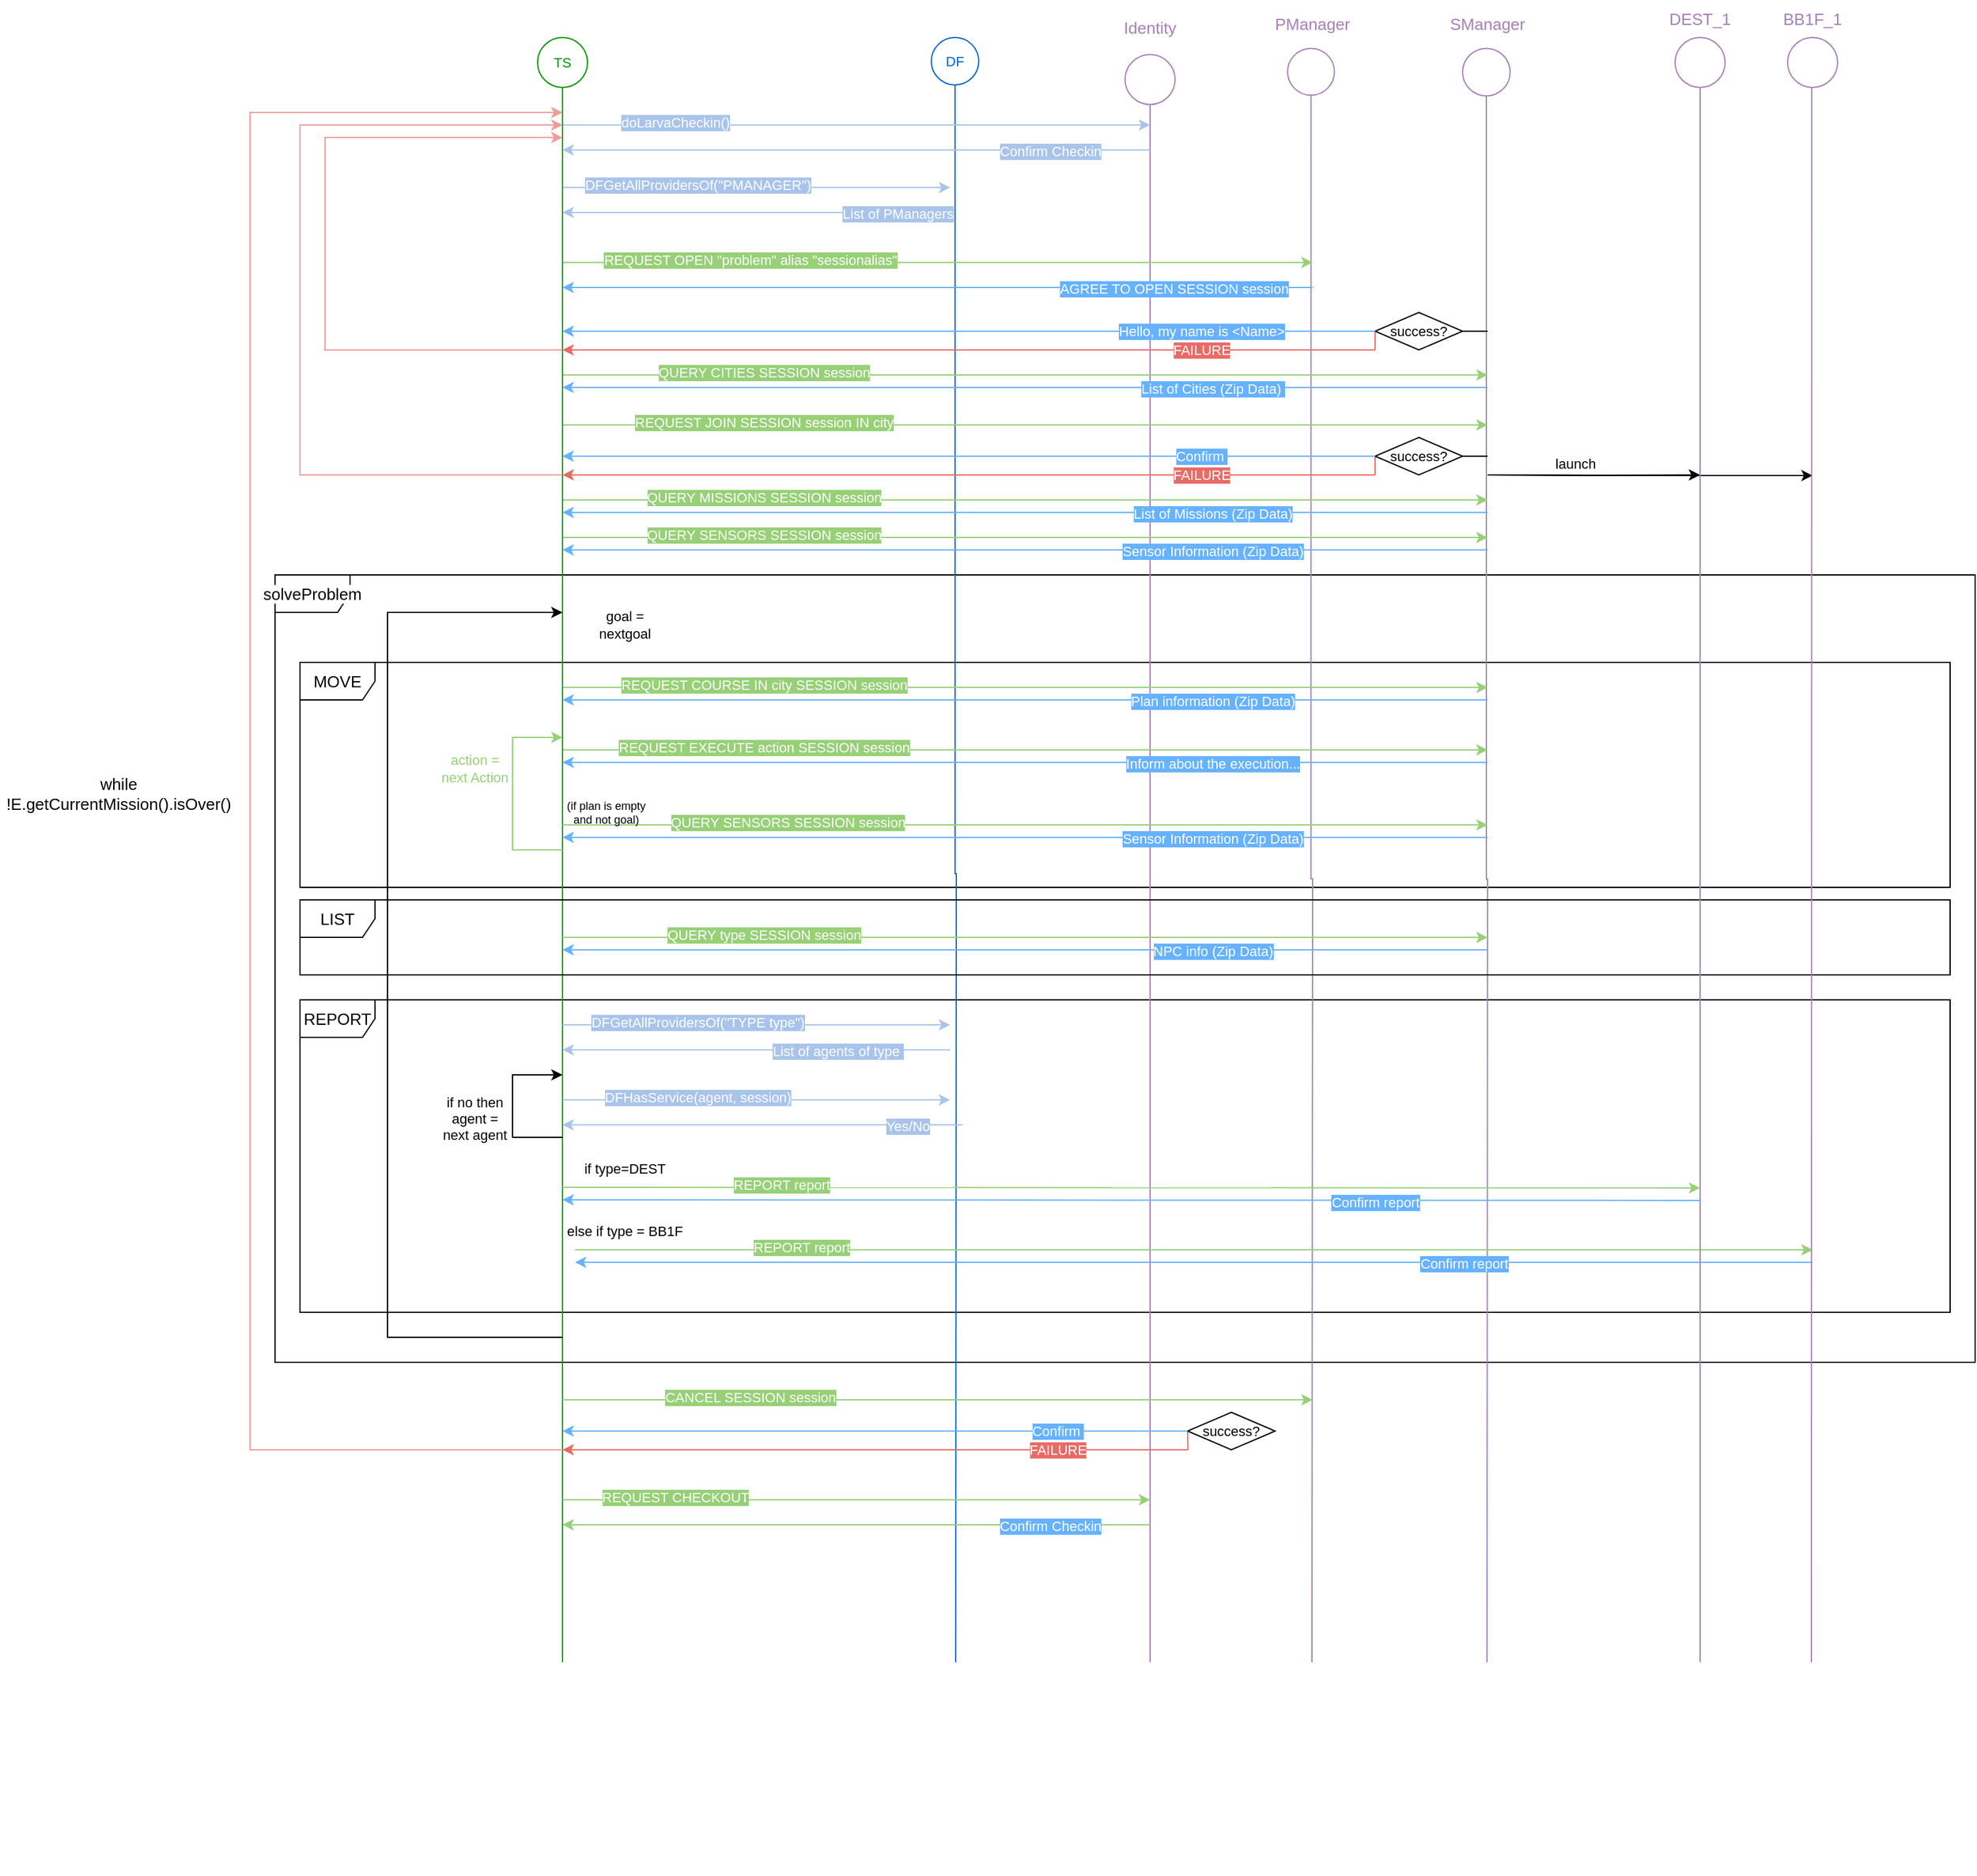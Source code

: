 <mxfile version="20.6.0" type="google" pages="2"><diagram id="kgpKYQtTHZ0yAKxKKP6v" name="LAB1"><mxGraphModel grid="1" page="1" gridSize="10" guides="1" tooltips="1" connect="1" arrows="1" fold="1" pageScale="1" pageWidth="850" pageHeight="1100" math="0" shadow="0"><root><mxCell id="0"/><mxCell id="1" parent="0"/><mxCell id="0DozsmrGRpwonyclOXN1-117" value="&lt;span style=&quot;background-color: rgb(255, 255, 255);&quot;&gt;solveProblem&lt;/span&gt;" style="shape=umlFrame;whiteSpace=wrap;html=1;labelBackgroundColor=#EA6B66;labelBorderColor=none;strokeColor=#000000;fontSize=13;fontColor=#000000;" vertex="1" parent="1"><mxGeometry x="-140" y="510" width="1360" height="630" as="geometry"/></mxCell><mxCell id="0DozsmrGRpwonyclOXN1-156" value="REPORT" style="shape=umlFrame;whiteSpace=wrap;html=1;rounded=0;labelBackgroundColor=none;labelBorderColor=none;strokeColor=#000000;fontSize=13;fontColor=#000000;" vertex="1" parent="1"><mxGeometry x="-120" y="850" width="1320" height="250" as="geometry"/></mxCell><mxCell id="0DozsmrGRpwonyclOXN1-120" value="MOVE" style="shape=umlFrame;whiteSpace=wrap;html=1;rounded=0;labelBackgroundColor=none;labelBorderColor=none;strokeColor=#000000;fontSize=13;fontColor=#000000;" vertex="1" parent="1"><mxGeometry x="-120" y="580" width="1320" height="180" as="geometry"/></mxCell><mxCell id="0DozsmrGRpwonyclOXN1-29" value="" style="group" connectable="0" vertex="1" parent="1"><mxGeometry x="385" y="80" width="40" height="1300" as="geometry"/></mxCell><mxCell id="0DozsmrGRpwonyclOXN1-2" value="&lt;font color=&quot;#0066cc&quot;&gt;DF&lt;/font&gt;" style="ellipse;whiteSpace=wrap;html=1;aspect=fixed;fontSize=11;strokeColor=#0066CC;" vertex="1" parent="0DozsmrGRpwonyclOXN1-29"><mxGeometry width="37.956" height="37.956" as="geometry"/></mxCell><mxCell id="0DozsmrGRpwonyclOXN1-24" style="edgeStyle=orthogonalEdgeStyle;rounded=0;orthogonalLoop=1;jettySize=auto;html=1;exitX=0.5;exitY=1;exitDx=0;exitDy=0;fontSize=11;endArrow=none;endFill=0;strokeColor=#0066CC;" edge="1" parent="0DozsmrGRpwonyclOXN1-29" source="0DozsmrGRpwonyclOXN1-2"><mxGeometry relative="1" as="geometry"><mxPoint x="19.5" y="1300" as="targetPoint"/><mxPoint x="19.5" y="51.948" as="sourcePoint"/></mxGeometry></mxCell><mxCell id="0DozsmrGRpwonyclOXN1-30" value="" style="group" connectable="0" vertex="1" parent="1"><mxGeometry x="530" y="50" width="60" height="1500" as="geometry"/></mxCell><mxCell id="0DozsmrGRpwonyclOXN1-18" value="" style="group" connectable="0" vertex="1" parent="0DozsmrGRpwonyclOXN1-30"><mxGeometry width="60" height="101.843" as="geometry"/></mxCell><mxCell id="0DozsmrGRpwonyclOXN1-12" value="" style="ellipse;whiteSpace=wrap;html=1;aspect=fixed;fontSize=11;strokeColor=#A680B8;" vertex="1" parent="0DozsmrGRpwonyclOXN1-18"><mxGeometry x="10" y="43.647" width="40" height="40" as="geometry"/></mxCell><mxCell id="0DozsmrGRpwonyclOXN1-13" value="&lt;font style=&quot;font-size: 13px;&quot;&gt;Identity&lt;/font&gt;" style="text;html=1;strokeColor=none;fillColor=none;align=center;verticalAlign=middle;whiteSpace=wrap;rounded=0;fontSize=11;fontColor=#A680B8;" vertex="1" parent="0DozsmrGRpwonyclOXN1-18"><mxGeometry width="60" height="43.647" as="geometry"/></mxCell><mxCell id="0DozsmrGRpwonyclOXN1-25" style="edgeStyle=orthogonalEdgeStyle;rounded=0;orthogonalLoop=1;jettySize=auto;html=1;exitX=0.5;exitY=1;exitDx=0;exitDy=0;fontSize=11;endArrow=none;endFill=0;strokeColor=#A680B8;" edge="1" parent="0DozsmrGRpwonyclOXN1-30" source="0DozsmrGRpwonyclOXN1-12"><mxGeometry relative="1" as="geometry"><mxPoint x="30" y="1330" as="targetPoint"/><mxPoint x="29.5" y="101.843" as="sourcePoint"/></mxGeometry></mxCell><mxCell id="0DozsmrGRpwonyclOXN1-31" value="" style="group;fontColor=#A680B8;" connectable="0" vertex="1" parent="1"><mxGeometry x="660" y="50" width="60" height="1330" as="geometry"/></mxCell><mxCell id="0DozsmrGRpwonyclOXN1-19" value="" style="group" connectable="0" vertex="1" parent="0DozsmrGRpwonyclOXN1-31"><mxGeometry width="60" height="90.301" as="geometry"/></mxCell><mxCell id="0DozsmrGRpwonyclOXN1-14" value="" style="ellipse;whiteSpace=wrap;html=1;aspect=fixed;fontSize=11;strokeColor=#A680B8;" vertex="1" parent="0DozsmrGRpwonyclOXN1-19"><mxGeometry x="10" y="38.7" width="37.465" height="37.465" as="geometry"/></mxCell><mxCell id="0DozsmrGRpwonyclOXN1-15" value="&lt;font style=&quot;font-size: 13px;&quot; color=&quot;#a680b8&quot;&gt;PManager&lt;/font&gt;" style="text;html=1;strokeColor=none;fillColor=none;align=center;verticalAlign=middle;whiteSpace=wrap;rounded=0;fontSize=11;" vertex="1" parent="0DozsmrGRpwonyclOXN1-19"><mxGeometry width="60" height="38.7" as="geometry"/></mxCell><mxCell id="0DozsmrGRpwonyclOXN1-26" style="edgeStyle=orthogonalEdgeStyle;rounded=0;orthogonalLoop=1;jettySize=auto;html=1;exitX=0.5;exitY=1;exitDx=0;exitDy=0;fontSize=11;endArrow=none;endFill=0;fontColor=#A680B8;strokeColor=#A680B8;" edge="1" parent="0DozsmrGRpwonyclOXN1-31" source="0DozsmrGRpwonyclOXN1-14"><mxGeometry relative="1" as="geometry"><mxPoint x="29.5" y="1330" as="targetPoint"/><mxPoint x="29.5" y="90.301" as="sourcePoint"/></mxGeometry></mxCell><mxCell id="0DozsmrGRpwonyclOXN1-32" value="" style="group;fontColor=#A680B8;" connectable="0" vertex="1" parent="1"><mxGeometry x="800" y="50" width="60" height="1330" as="geometry"/></mxCell><mxCell id="0DozsmrGRpwonyclOXN1-20" value="" style="group" connectable="0" vertex="1" parent="0DozsmrGRpwonyclOXN1-32"><mxGeometry width="60" height="90.301" as="geometry"/></mxCell><mxCell id="0DozsmrGRpwonyclOXN1-16" value="" style="ellipse;whiteSpace=wrap;html=1;aspect=fixed;fontSize=11;strokeColor=#A680B8;" vertex="1" parent="0DozsmrGRpwonyclOXN1-20"><mxGeometry x="10" y="38.7" width="38" height="38" as="geometry"/></mxCell><mxCell id="0DozsmrGRpwonyclOXN1-17" value="&lt;font style=&quot;font-size: 13px;&quot; color=&quot;#a680b8&quot;&gt;SManager&lt;/font&gt;" style="text;html=1;strokeColor=none;fillColor=none;align=center;verticalAlign=middle;whiteSpace=wrap;rounded=0;fontSize=11;" vertex="1" parent="0DozsmrGRpwonyclOXN1-20"><mxGeometry width="60" height="38.7" as="geometry"/></mxCell><mxCell id="0DozsmrGRpwonyclOXN1-27" style="edgeStyle=orthogonalEdgeStyle;rounded=0;orthogonalLoop=1;jettySize=auto;html=1;exitX=0.5;exitY=1;exitDx=0;exitDy=0;fontSize=11;endArrow=none;endFill=0;fontColor=#A680B8;strokeColor=#A680B8;" edge="1" parent="0DozsmrGRpwonyclOXN1-32" source="0DozsmrGRpwonyclOXN1-16"><mxGeometry relative="1" as="geometry"><mxPoint x="29.5" y="1330" as="targetPoint"/><mxPoint x="29.5" y="90.301" as="sourcePoint"/></mxGeometry></mxCell><mxCell id="0DozsmrGRpwonyclOXN1-33" value="" style="endArrow=classic;html=1;rounded=0;fontSize=11;strokeColor=#A9C4EB;" edge="1" parent="1"><mxGeometry width="50" height="50" relative="1" as="geometry"><mxPoint x="90" y="150" as="sourcePoint"/><mxPoint x="560" y="150" as="targetPoint"/></mxGeometry></mxCell><mxCell id="0DozsmrGRpwonyclOXN1-34" value="doLarvaCheckin()" style="edgeLabel;align=center;verticalAlign=middle;resizable=0;points=[];fontSize=11;labelBorderColor=none;html=1;spacingTop=1;spacingBottom=5;labelBackgroundColor=#A9C4EB;fontColor=#FFFFFF;" connectable="0" vertex="1" parent="0DozsmrGRpwonyclOXN1-33"><mxGeometry x="-0.843" y="-1" relative="1" as="geometry"><mxPoint x="53" y="-1" as="offset"/></mxGeometry></mxCell><mxCell id="0DozsmrGRpwonyclOXN1-35" value="" style="endArrow=classic;html=1;rounded=0;fontSize=11;strokeColor=#A9C4EB;" edge="1" parent="1"><mxGeometry width="50" height="50" relative="1" as="geometry"><mxPoint x="560" y="170" as="sourcePoint"/><mxPoint x="90" y="170" as="targetPoint"/></mxGeometry></mxCell><mxCell id="0DozsmrGRpwonyclOXN1-36" value="Confirm Checkin" style="edgeLabel;html=1;align=center;verticalAlign=middle;resizable=0;points=[];fontSize=11;labelBorderColor=none;labelBackgroundColor=#A9C4EB;fontColor=#FFFFFF;" connectable="0" vertex="1" parent="0DozsmrGRpwonyclOXN1-35"><mxGeometry x="-0.524" y="1" relative="1" as="geometry"><mxPoint x="32" as="offset"/></mxGeometry></mxCell><mxCell id="0DozsmrGRpwonyclOXN1-48" value="" style="endArrow=classic;html=1;rounded=0;fontSize=11;strokeColor=#A9C4EB;" edge="1" parent="1"><mxGeometry width="50" height="50" relative="1" as="geometry"><mxPoint x="90.0" y="200" as="sourcePoint"/><mxPoint x="400" y="200" as="targetPoint"/></mxGeometry></mxCell><mxCell id="0DozsmrGRpwonyclOXN1-49" value="DFGetAllProvidersOf(&quot;PMANAGER&quot;)" style="edgeLabel;align=center;verticalAlign=middle;resizable=0;points=[];fontSize=11;labelBorderColor=none;html=1;spacingTop=1;spacingBottom=5;fontColor=#FFFFFF;labelBackgroundColor=#A9C4EB;" connectable="0" vertex="1" parent="0DozsmrGRpwonyclOXN1-48"><mxGeometry x="-0.843" y="-1" relative="1" as="geometry"><mxPoint x="83" y="-1" as="offset"/></mxGeometry></mxCell><mxCell id="0DozsmrGRpwonyclOXN1-50" value="" style="endArrow=classic;html=1;rounded=0;fontSize=11;strokeColor=#A9C4EB;" edge="1" parent="1"><mxGeometry width="50" height="50" relative="1" as="geometry"><mxPoint x="400" y="220" as="sourcePoint"/><mxPoint x="90.0" y="220" as="targetPoint"/></mxGeometry></mxCell><mxCell id="0DozsmrGRpwonyclOXN1-51" value="List of PManagers" style="edgeLabel;html=1;align=center;verticalAlign=middle;resizable=0;points=[];fontSize=11;labelBorderColor=none;labelBackgroundColor=#A9C4EB;fontColor=#FFFFFF;" connectable="0" vertex="1" parent="0DozsmrGRpwonyclOXN1-50"><mxGeometry x="-0.524" y="1" relative="1" as="geometry"><mxPoint x="32" as="offset"/></mxGeometry></mxCell><mxCell id="0DozsmrGRpwonyclOXN1-52" value="" style="endArrow=classic;html=1;rounded=0;fontSize=11;strokeColor=#97D077;" edge="1" parent="1"><mxGeometry width="50" height="50" relative="1" as="geometry"><mxPoint x="90.0" y="260" as="sourcePoint"/><mxPoint x="690" y="260" as="targetPoint"/></mxGeometry></mxCell><mxCell id="0DozsmrGRpwonyclOXN1-53" value="REQUEST OPEN &quot;problem&quot; alias &quot;sessionalias&quot;" style="edgeLabel;align=center;verticalAlign=middle;resizable=0;points=[];fontSize=11;labelBorderColor=none;html=1;spacingTop=1;spacingBottom=5;labelBackgroundColor=#97D077;fontColor=#FFFFFF;" connectable="0" vertex="1" parent="0DozsmrGRpwonyclOXN1-52"><mxGeometry x="-0.843" y="-1" relative="1" as="geometry"><mxPoint x="103" y="-1" as="offset"/></mxGeometry></mxCell><mxCell id="0DozsmrGRpwonyclOXN1-54" value="" style="endArrow=classic;html=1;rounded=0;fontSize=11;strokeColor=#66B2FF;" edge="1" parent="1"><mxGeometry width="50" height="50" relative="1" as="geometry"><mxPoint x="690" y="280" as="sourcePoint"/><mxPoint x="90.0" y="280" as="targetPoint"/></mxGeometry></mxCell><mxCell id="0DozsmrGRpwonyclOXN1-55" value="AGREE TO OPEN SESSION session" style="edgeLabel;html=1;align=center;verticalAlign=middle;resizable=0;points=[];fontSize=11;labelBorderColor=none;labelBackgroundColor=#66B2FF;fontColor=#FFFFFF;" connectable="0" vertex="1" parent="0DozsmrGRpwonyclOXN1-54"><mxGeometry x="-0.524" y="1" relative="1" as="geometry"><mxPoint x="32" as="offset"/></mxGeometry></mxCell><mxCell id="0DozsmrGRpwonyclOXN1-62" style="edgeStyle=orthogonalEdgeStyle;rounded=0;orthogonalLoop=1;jettySize=auto;html=1;exitX=1;exitY=0.5;exitDx=0;exitDy=0;strokeColor=#000000;fontSize=11;fontColor=#000000;endArrow=none;endFill=0;" edge="1" parent="1" source="0DozsmrGRpwonyclOXN1-61"><mxGeometry relative="1" as="geometry"><mxPoint x="830" y="315.118" as="targetPoint"/></mxGeometry></mxCell><mxCell id="0DozsmrGRpwonyclOXN1-66" style="edgeStyle=orthogonalEdgeStyle;rounded=0;orthogonalLoop=1;jettySize=auto;html=1;exitX=0;exitY=0.5;exitDx=0;exitDy=0;strokeColor=#EA6B66;fontSize=11;fontColor=#000000;endArrow=none;endFill=0;" edge="1" parent="1" source="0DozsmrGRpwonyclOXN1-61"><mxGeometry relative="1" as="geometry"><mxPoint x="740" y="330" as="targetPoint"/></mxGeometry></mxCell><mxCell id="0DozsmrGRpwonyclOXN1-61" value="&lt;span style=&quot;&quot;&gt;success?&lt;/span&gt;" style="rhombus;whiteSpace=wrap;html=1;labelBackgroundColor=none;labelBorderColor=none;strokeColor=#000000;fontSize=11;fontColor=#000000;" vertex="1" parent="1"><mxGeometry x="740" y="300" width="70" height="30" as="geometry"/></mxCell><mxCell id="0DozsmrGRpwonyclOXN1-59" value="" style="endArrow=classic;html=1;rounded=0;fontSize=11;strokeColor=#66B2FF;exitX=0;exitY=0.5;exitDx=0;exitDy=0;" edge="1" parent="1" source="0DozsmrGRpwonyclOXN1-61"><mxGeometry width="50" height="50" relative="1" as="geometry"><mxPoint x="750" y="310" as="sourcePoint"/><mxPoint x="90" y="315" as="targetPoint"/></mxGeometry></mxCell><mxCell id="0DozsmrGRpwonyclOXN1-60" value="Hello, my name is &amp;lt;Name&amp;gt;" style="edgeLabel;html=1;align=center;verticalAlign=middle;resizable=0;points=[];fontSize=11;labelBorderColor=none;labelBackgroundColor=#66B2FF;fontColor=#FFFFFF;" connectable="0" vertex="1" parent="0DozsmrGRpwonyclOXN1-59"><mxGeometry x="-0.524" y="1" relative="1" as="geometry"><mxPoint x="15" y="-1" as="offset"/></mxGeometry></mxCell><mxCell id="0DozsmrGRpwonyclOXN1-64" value="" style="endArrow=classic;html=1;rounded=0;fontSize=11;strokeColor=#EA6B66;" edge="1" parent="1"><mxGeometry width="50" height="50" relative="1" as="geometry"><mxPoint x="740" y="330" as="sourcePoint"/><mxPoint x="90" y="330" as="targetPoint"/></mxGeometry></mxCell><mxCell id="0DozsmrGRpwonyclOXN1-65" value="FAILURE" style="edgeLabel;html=1;align=center;verticalAlign=middle;resizable=0;points=[];fontSize=11;labelBorderColor=none;labelBackgroundColor=#EA6B66;fontColor=#FFFFFF;" connectable="0" vertex="1" parent="0DozsmrGRpwonyclOXN1-64"><mxGeometry x="-0.524" y="1" relative="1" as="geometry"><mxPoint x="15" y="-1" as="offset"/></mxGeometry></mxCell><mxCell id="0DozsmrGRpwonyclOXN1-71" value="" style="endArrow=classic;html=1;rounded=0;fontSize=11;strokeColor=#97D077;" edge="1" parent="1"><mxGeometry width="50" height="50" relative="1" as="geometry"><mxPoint x="90.0" y="350" as="sourcePoint"/><mxPoint x="830" y="350" as="targetPoint"/></mxGeometry></mxCell><mxCell id="0DozsmrGRpwonyclOXN1-72" value="QUERY CITIES SESSION session" style="edgeLabel;align=center;verticalAlign=middle;resizable=0;points=[];fontSize=11;labelBorderColor=none;html=1;spacingTop=1;spacingBottom=5;labelBackgroundColor=#97D077;fontColor=#FFFFFF;" connectable="0" vertex="1" parent="0DozsmrGRpwonyclOXN1-71"><mxGeometry x="-0.843" y="-1" relative="1" as="geometry"><mxPoint x="103" y="-1" as="offset"/></mxGeometry></mxCell><mxCell id="0DozsmrGRpwonyclOXN1-73" value="" style="endArrow=classic;html=1;rounded=0;fontSize=11;strokeColor=#66B2FF;" edge="1" parent="1"><mxGeometry width="50" height="50" relative="1" as="geometry"><mxPoint x="830" y="360" as="sourcePoint"/><mxPoint x="90.0" y="360" as="targetPoint"/></mxGeometry></mxCell><mxCell id="0DozsmrGRpwonyclOXN1-74" value="List of Cities (Zip Data)&amp;nbsp;" style="edgeLabel;html=1;align=center;verticalAlign=middle;resizable=0;points=[];fontSize=11;labelBorderColor=none;labelBackgroundColor=#66B2FF;fontColor=#FFFFFF;" connectable="0" vertex="1" parent="0DozsmrGRpwonyclOXN1-73"><mxGeometry x="-0.524" y="1" relative="1" as="geometry"><mxPoint x="-44" as="offset"/></mxGeometry></mxCell><mxCell id="0DozsmrGRpwonyclOXN1-84" value="" style="endArrow=classic;html=1;rounded=0;fontSize=11;strokeColor=#97D077;" edge="1" parent="1"><mxGeometry width="50" height="50" relative="1" as="geometry"><mxPoint x="90" y="390" as="sourcePoint"/><mxPoint x="830" y="390" as="targetPoint"/></mxGeometry></mxCell><mxCell id="0DozsmrGRpwonyclOXN1-85" value="REQUEST JOIN SESSION session IN city" style="edgeLabel;align=center;verticalAlign=middle;resizable=0;points=[];fontSize=11;labelBorderColor=none;html=1;spacingTop=1;spacingBottom=5;labelBackgroundColor=#97D077;fontColor=#FFFFFF;" connectable="0" vertex="1" parent="0DozsmrGRpwonyclOXN1-84"><mxGeometry x="-0.843" y="-1" relative="1" as="geometry"><mxPoint x="103" y="-1" as="offset"/></mxGeometry></mxCell><mxCell id="0DozsmrGRpwonyclOXN1-88" style="edgeStyle=orthogonalEdgeStyle;rounded=0;orthogonalLoop=1;jettySize=auto;html=1;exitX=1;exitY=0.5;exitDx=0;exitDy=0;strokeColor=#000000;fontSize=11;fontColor=#000000;endArrow=none;endFill=0;" edge="1" parent="1" source="0DozsmrGRpwonyclOXN1-89"><mxGeometry relative="1" as="geometry"><mxPoint x="830" y="415.118" as="targetPoint"/></mxGeometry></mxCell><mxCell id="0DozsmrGRpwonyclOXN1-96" style="edgeStyle=orthogonalEdgeStyle;rounded=0;orthogonalLoop=1;jettySize=auto;html=1;exitX=0;exitY=0.5;exitDx=0;exitDy=0;strokeColor=#EA6B66;fontSize=13;fontColor=#000000;endArrow=none;endFill=0;" edge="1" parent="1" source="0DozsmrGRpwonyclOXN1-89"><mxGeometry relative="1" as="geometry"><mxPoint x="740" y="430" as="targetPoint"/></mxGeometry></mxCell><mxCell id="0DozsmrGRpwonyclOXN1-89" value="&lt;span style=&quot;&quot;&gt;success?&lt;/span&gt;" style="rhombus;whiteSpace=wrap;html=1;labelBackgroundColor=none;labelBorderColor=none;strokeColor=#000000;fontSize=11;fontColor=#000000;" vertex="1" parent="1"><mxGeometry x="740" y="400" width="70" height="30" as="geometry"/></mxCell><mxCell id="0DozsmrGRpwonyclOXN1-90" value="" style="endArrow=classic;html=1;rounded=0;fontSize=11;strokeColor=#66B2FF;exitX=0;exitY=0.5;exitDx=0;exitDy=0;" edge="1" parent="1" source="0DozsmrGRpwonyclOXN1-89"><mxGeometry width="50" height="50" relative="1" as="geometry"><mxPoint x="750" y="410" as="sourcePoint"/><mxPoint x="90" y="415" as="targetPoint"/></mxGeometry></mxCell><mxCell id="0DozsmrGRpwonyclOXN1-91" value="Confirm&amp;nbsp;" style="edgeLabel;html=1;align=center;verticalAlign=middle;resizable=0;points=[];fontSize=11;labelBorderColor=none;labelBackgroundColor=#66B2FF;fontColor=#FFFFFF;" connectable="0" vertex="1" parent="0DozsmrGRpwonyclOXN1-90"><mxGeometry x="-0.524" y="1" relative="1" as="geometry"><mxPoint x="15" y="-1" as="offset"/></mxGeometry></mxCell><mxCell id="0DozsmrGRpwonyclOXN1-92" value="" style="endArrow=classic;html=1;rounded=0;fontSize=11;strokeColor=#EA6B66;" edge="1" parent="1"><mxGeometry width="50" height="50" relative="1" as="geometry"><mxPoint x="740" y="430" as="sourcePoint"/><mxPoint x="90" y="430" as="targetPoint"/></mxGeometry></mxCell><mxCell id="0DozsmrGRpwonyclOXN1-93" value="FAILURE" style="edgeLabel;html=1;align=center;verticalAlign=middle;resizable=0;points=[];fontSize=11;labelBorderColor=none;labelBackgroundColor=#EA6B66;fontColor=#FFFFFF;" connectable="0" vertex="1" parent="0DozsmrGRpwonyclOXN1-92"><mxGeometry x="-0.524" y="1" relative="1" as="geometry"><mxPoint x="15" y="-1" as="offset"/></mxGeometry></mxCell><mxCell id="0DozsmrGRpwonyclOXN1-97" value="" style="endArrow=classic;html=1;rounded=0;fontSize=11;strokeColor=#97D077;" edge="1" parent="1"><mxGeometry width="50" height="50" relative="1" as="geometry"><mxPoint x="90.0" y="450" as="sourcePoint"/><mxPoint x="830" y="450" as="targetPoint"/></mxGeometry></mxCell><mxCell id="0DozsmrGRpwonyclOXN1-98" value="QUERY MISSIONS SESSION session" style="edgeLabel;align=center;verticalAlign=middle;resizable=0;points=[];fontSize=11;labelBorderColor=none;html=1;spacingTop=1;spacingBottom=5;labelBackgroundColor=#97D077;fontColor=#FFFFFF;" connectable="0" vertex="1" parent="0DozsmrGRpwonyclOXN1-97"><mxGeometry x="-0.843" y="-1" relative="1" as="geometry"><mxPoint x="103" y="-1" as="offset"/></mxGeometry></mxCell><mxCell id="0DozsmrGRpwonyclOXN1-99" value="" style="endArrow=classic;html=1;rounded=0;fontSize=11;strokeColor=#66B2FF;" edge="1" parent="1"><mxGeometry width="50" height="50" relative="1" as="geometry"><mxPoint x="830" y="490" as="sourcePoint"/><mxPoint x="90.0" y="490" as="targetPoint"/></mxGeometry></mxCell><mxCell id="0DozsmrGRpwonyclOXN1-100" value="Sensor Information (Zip Data)" style="edgeLabel;html=1;align=center;verticalAlign=middle;resizable=0;points=[];fontSize=11;labelBorderColor=none;labelBackgroundColor=#66B2FF;fontColor=#FFFFFF;" connectable="0" vertex="1" parent="0DozsmrGRpwonyclOXN1-99"><mxGeometry x="-0.524" y="1" relative="1" as="geometry"><mxPoint x="-44" as="offset"/></mxGeometry></mxCell><mxCell id="0DozsmrGRpwonyclOXN1-110" value="" style="endArrow=classic;html=1;rounded=0;fontSize=11;strokeColor=#97D077;" edge="1" parent="1"><mxGeometry width="50" height="50" relative="1" as="geometry"><mxPoint x="90" y="480" as="sourcePoint"/><mxPoint x="830" y="480" as="targetPoint"/></mxGeometry></mxCell><mxCell id="0DozsmrGRpwonyclOXN1-111" value="QUERY SENSORS SESSION session" style="edgeLabel;align=center;verticalAlign=middle;resizable=0;points=[];fontSize=11;labelBorderColor=none;html=1;spacingTop=1;spacingBottom=5;labelBackgroundColor=#97D077;fontColor=#FFFFFF;" connectable="0" vertex="1" parent="0DozsmrGRpwonyclOXN1-110"><mxGeometry x="-0.843" y="-1" relative="1" as="geometry"><mxPoint x="103" y="-1" as="offset"/></mxGeometry></mxCell><mxCell id="0DozsmrGRpwonyclOXN1-112" value="" style="endArrow=classic;html=1;rounded=0;fontSize=11;strokeColor=#66B2FF;" edge="1" parent="1"><mxGeometry width="50" height="50" relative="1" as="geometry"><mxPoint x="830" y="460" as="sourcePoint"/><mxPoint x="90" y="460" as="targetPoint"/></mxGeometry></mxCell><mxCell id="0DozsmrGRpwonyclOXN1-113" value="List of Missions (Zip Data)" style="edgeLabel;html=1;align=center;verticalAlign=middle;resizable=0;points=[];fontSize=11;labelBorderColor=none;labelBackgroundColor=#66B2FF;fontColor=#FFFFFF;" connectable="0" vertex="1" parent="0DozsmrGRpwonyclOXN1-112"><mxGeometry x="-0.524" y="1" relative="1" as="geometry"><mxPoint x="-44" as="offset"/></mxGeometry></mxCell><mxCell id="0DozsmrGRpwonyclOXN1-118" value="while &lt;br&gt;!E.getCurrentMission().isOver()" style="text;html=1;strokeColor=none;fillColor=none;align=center;verticalAlign=middle;whiteSpace=wrap;rounded=0;labelBackgroundColor=none;labelBorderColor=none;fontSize=13;fontColor=#000000;" vertex="1" parent="1"><mxGeometry x="-360" y="660" width="190" height="50" as="geometry"/></mxCell><mxCell id="0DozsmrGRpwonyclOXN1-121" value="" style="endArrow=classic;html=1;rounded=0;fontSize=11;strokeColor=#66B2FF;" edge="1" parent="1"><mxGeometry width="50" height="50" relative="1" as="geometry"><mxPoint x="830" y="610.0" as="sourcePoint"/><mxPoint x="90" y="610.0" as="targetPoint"/></mxGeometry></mxCell><mxCell id="0DozsmrGRpwonyclOXN1-122" value="Plan information (Zip Data)" style="edgeLabel;html=1;align=center;verticalAlign=middle;resizable=0;points=[];fontSize=11;labelBorderColor=none;labelBackgroundColor=#66B2FF;fontColor=#FFFFFF;" connectable="0" vertex="1" parent="0DozsmrGRpwonyclOXN1-121"><mxGeometry x="-0.524" y="1" relative="1" as="geometry"><mxPoint x="-44" as="offset"/></mxGeometry></mxCell><mxCell id="0DozsmrGRpwonyclOXN1-123" value="" style="endArrow=classic;html=1;rounded=0;fontSize=11;strokeColor=#97D077;" edge="1" parent="1"><mxGeometry width="50" height="50" relative="1" as="geometry"><mxPoint x="90" y="600.0" as="sourcePoint"/><mxPoint x="830" y="600.0" as="targetPoint"/></mxGeometry></mxCell><mxCell id="0DozsmrGRpwonyclOXN1-124" value="REQUEST COURSE IN city SESSION session" style="edgeLabel;align=center;verticalAlign=middle;resizable=0;points=[];fontSize=11;labelBorderColor=none;html=1;spacingTop=1;spacingBottom=5;labelBackgroundColor=#97D077;fontColor=#FFFFFF;" connectable="0" vertex="1" parent="0DozsmrGRpwonyclOXN1-123"><mxGeometry x="-0.843" y="-1" relative="1" as="geometry"><mxPoint x="103" y="-1" as="offset"/></mxGeometry></mxCell><mxCell id="0DozsmrGRpwonyclOXN1-125" value="" style="endArrow=classic;html=1;rounded=0;fontSize=11;strokeColor=#66B2FF;" edge="1" parent="1"><mxGeometry width="50" height="50" relative="1" as="geometry"><mxPoint x="830" y="660.0" as="sourcePoint"/><mxPoint x="90" y="660.0" as="targetPoint"/></mxGeometry></mxCell><mxCell id="0DozsmrGRpwonyclOXN1-126" value="Inform about the execution..." style="edgeLabel;html=1;align=center;verticalAlign=middle;resizable=0;points=[];fontSize=11;labelBorderColor=none;labelBackgroundColor=#66B2FF;fontColor=#FFFFFF;" connectable="0" vertex="1" parent="0DozsmrGRpwonyclOXN1-125"><mxGeometry x="-0.524" y="1" relative="1" as="geometry"><mxPoint x="-44" as="offset"/></mxGeometry></mxCell><mxCell id="0DozsmrGRpwonyclOXN1-127" value="" style="endArrow=classic;html=1;rounded=0;fontSize=11;strokeColor=#97D077;" edge="1" parent="1"><mxGeometry width="50" height="50" relative="1" as="geometry"><mxPoint x="90" y="650.0" as="sourcePoint"/><mxPoint x="830" y="650.0" as="targetPoint"/></mxGeometry></mxCell><mxCell id="0DozsmrGRpwonyclOXN1-128" value="REQUEST EXECUTE action SESSION session" style="edgeLabel;align=center;verticalAlign=middle;resizable=0;points=[];fontSize=11;labelBorderColor=none;html=1;spacingTop=1;spacingBottom=5;labelBackgroundColor=#97D077;fontColor=#FFFFFF;" connectable="0" vertex="1" parent="0DozsmrGRpwonyclOXN1-127"><mxGeometry x="-0.843" y="-1" relative="1" as="geometry"><mxPoint x="103" y="-1" as="offset"/></mxGeometry></mxCell><mxCell id="0DozsmrGRpwonyclOXN1-221" style="edgeStyle=orthogonalEdgeStyle;rounded=0;orthogonalLoop=1;jettySize=auto;html=1;exitX=0.5;exitY=1;exitDx=0;exitDy=0;strokeColor=#009900;fontSize=11;fontColor=#000000;endArrow=none;endFill=0;" edge="1" parent="1" source="0DozsmrGRpwonyclOXN1-1"><mxGeometry relative="1" as="geometry"><mxPoint x="90" y="1380" as="targetPoint"/><mxPoint x="100" y="120" as="sourcePoint"/><Array as="points"/></mxGeometry></mxCell><mxCell id="0DozsmrGRpwonyclOXN1-1" value="&lt;font color=&quot;#009900&quot;&gt;TS&lt;/font&gt;" style="ellipse;whiteSpace=wrap;html=1;aspect=fixed;fontSize=11;strokeColor=#009900;" vertex="1" parent="1"><mxGeometry x="70" y="80" width="40" height="40" as="geometry"/></mxCell><mxCell id="0DozsmrGRpwonyclOXN1-137" value="" style="endArrow=classic;html=1;rounded=0;strokeColor=#97D077;fontSize=13;fontColor=#000000;" edge="1" parent="1"><mxGeometry width="50" height="50" relative="1" as="geometry"><mxPoint x="90" y="730" as="sourcePoint"/><mxPoint x="90" y="640" as="targetPoint"/><Array as="points"><mxPoint x="50" y="730"/><mxPoint x="50" y="640"/></Array></mxGeometry></mxCell><mxCell id="0DozsmrGRpwonyclOXN1-139" value="action = next Action" style="text;html=1;strokeColor=none;fillColor=none;align=center;verticalAlign=middle;whiteSpace=wrap;rounded=0;labelBackgroundColor=none;labelBorderColor=none;fontSize=11;fontColor=#97D077;" vertex="1" parent="1"><mxGeometry x="-10" y="650" width="60" height="30" as="geometry"/></mxCell><mxCell id="0DozsmrGRpwonyclOXN1-146" value="" style="endArrow=classic;html=1;rounded=0;fontSize=11;strokeColor=#66B2FF;" edge="1" parent="1"><mxGeometry width="50" height="50" relative="1" as="geometry"><mxPoint x="830" y="720" as="sourcePoint"/><mxPoint x="90.0" y="720" as="targetPoint"/></mxGeometry></mxCell><mxCell id="0DozsmrGRpwonyclOXN1-147" value="Sensor Information (Zip Data)" style="edgeLabel;html=1;align=center;verticalAlign=middle;resizable=0;points=[];fontSize=11;labelBorderColor=none;labelBackgroundColor=#66B2FF;fontColor=#FFFFFF;" connectable="0" vertex="1" parent="0DozsmrGRpwonyclOXN1-146"><mxGeometry x="-0.524" y="1" relative="1" as="geometry"><mxPoint x="-44" as="offset"/></mxGeometry></mxCell><mxCell id="0DozsmrGRpwonyclOXN1-148" value="" style="endArrow=classic;html=1;rounded=0;fontSize=11;strokeColor=#97D077;" edge="1" parent="1"><mxGeometry width="50" height="50" relative="1" as="geometry"><mxPoint x="90.0" y="710" as="sourcePoint"/><mxPoint x="830" y="710" as="targetPoint"/></mxGeometry></mxCell><mxCell id="0DozsmrGRpwonyclOXN1-149" value="QUERY SENSORS SESSION session" style="edgeLabel;align=center;verticalAlign=middle;resizable=0;points=[];fontSize=11;labelBorderColor=none;html=1;spacingTop=1;spacingBottom=5;labelBackgroundColor=#97D077;fontColor=#FFFFFF;" connectable="0" vertex="1" parent="0DozsmrGRpwonyclOXN1-148"><mxGeometry x="-0.843" y="-1" relative="1" as="geometry"><mxPoint x="122" y="-1" as="offset"/></mxGeometry></mxCell><mxCell id="0DozsmrGRpwonyclOXN1-150" value="(if plan is empty and not goal)" style="text;html=1;strokeColor=none;fillColor=none;align=center;verticalAlign=middle;whiteSpace=wrap;rounded=0;labelBackgroundColor=none;labelBorderColor=none;fontSize=9;fontColor=#000000;" vertex="1" parent="1"><mxGeometry x="90" y="690" width="70" height="20" as="geometry"/></mxCell><mxCell id="0DozsmrGRpwonyclOXN1-151" value="LIST" style="shape=umlFrame;whiteSpace=wrap;html=1;rounded=0;labelBackgroundColor=none;labelBorderColor=none;strokeColor=#000000;fontSize=13;fontColor=#000000;" vertex="1" parent="1"><mxGeometry x="-120" y="770" width="1320" height="60" as="geometry"/></mxCell><mxCell id="0DozsmrGRpwonyclOXN1-152" value="" style="endArrow=classic;html=1;rounded=0;fontSize=11;strokeColor=#66B2FF;" edge="1" parent="1"><mxGeometry width="50" height="50" relative="1" as="geometry"><mxPoint x="830" y="810" as="sourcePoint"/><mxPoint x="90" y="810" as="targetPoint"/></mxGeometry></mxCell><mxCell id="0DozsmrGRpwonyclOXN1-153" value="NPC info (Zip Data)" style="edgeLabel;html=1;align=center;verticalAlign=middle;resizable=0;points=[];fontSize=11;labelBorderColor=none;labelBackgroundColor=#66B2FF;fontColor=#FFFFFF;" connectable="0" vertex="1" parent="0DozsmrGRpwonyclOXN1-152"><mxGeometry x="-0.524" y="1" relative="1" as="geometry"><mxPoint x="-44" as="offset"/></mxGeometry></mxCell><mxCell id="0DozsmrGRpwonyclOXN1-154" value="" style="endArrow=classic;html=1;rounded=0;fontSize=11;strokeColor=#97D077;" edge="1" parent="1"><mxGeometry width="50" height="50" relative="1" as="geometry"><mxPoint x="90" y="800" as="sourcePoint"/><mxPoint x="830" y="800" as="targetPoint"/></mxGeometry></mxCell><mxCell id="0DozsmrGRpwonyclOXN1-155" value="QUERY type SESSION session" style="edgeLabel;align=center;verticalAlign=middle;resizable=0;points=[];fontSize=11;labelBorderColor=none;html=1;spacingTop=1;spacingBottom=5;labelBackgroundColor=#97D077;fontColor=#FFFFFF;" connectable="0" vertex="1" parent="0DozsmrGRpwonyclOXN1-154"><mxGeometry x="-0.843" y="-1" relative="1" as="geometry"><mxPoint x="103" y="-1" as="offset"/></mxGeometry></mxCell><mxCell id="0DozsmrGRpwonyclOXN1-162" value="" style="endArrow=classic;html=1;rounded=0;fontSize=11;strokeColor=#A9C4EB;" edge="1" parent="1"><mxGeometry width="50" height="50" relative="1" as="geometry"><mxPoint x="90" y="870" as="sourcePoint"/><mxPoint x="400" y="870" as="targetPoint"/></mxGeometry></mxCell><mxCell id="0DozsmrGRpwonyclOXN1-163" value="DFGetAllProvidersOf(&quot;TYPE type&quot;)" style="edgeLabel;align=center;verticalAlign=middle;resizable=0;points=[];fontSize=11;labelBorderColor=none;html=1;spacingTop=1;spacingBottom=5;fontColor=#FFFFFF;labelBackgroundColor=#A9C4EB;" connectable="0" vertex="1" parent="0DozsmrGRpwonyclOXN1-162"><mxGeometry x="-0.843" y="-1" relative="1" as="geometry"><mxPoint x="83" y="-1" as="offset"/></mxGeometry></mxCell><mxCell id="0DozsmrGRpwonyclOXN1-164" value="" style="endArrow=classic;html=1;rounded=0;fontSize=11;strokeColor=#A9C4EB;" edge="1" parent="1"><mxGeometry width="50" height="50" relative="1" as="geometry"><mxPoint x="400" y="890" as="sourcePoint"/><mxPoint x="90" y="890" as="targetPoint"/></mxGeometry></mxCell><mxCell id="0DozsmrGRpwonyclOXN1-165" value="List of agents of type&amp;nbsp;" style="edgeLabel;html=1;align=center;verticalAlign=middle;resizable=0;points=[];fontSize=11;labelBorderColor=none;fontColor=#FFFFFF;labelBackgroundColor=#A9C4EB;" connectable="0" vertex="1" parent="0DozsmrGRpwonyclOXN1-164"><mxGeometry x="-0.524" y="1" relative="1" as="geometry"><mxPoint x="-16" as="offset"/></mxGeometry></mxCell><mxCell id="0DozsmrGRpwonyclOXN1-170" value="" style="endArrow=classic;html=1;rounded=0;fontSize=11;strokeColor=#A9C4EB;" edge="1" parent="1"><mxGeometry width="50" height="50" relative="1" as="geometry"><mxPoint x="90" y="930" as="sourcePoint"/><mxPoint x="400" y="930" as="targetPoint"/></mxGeometry></mxCell><mxCell id="0DozsmrGRpwonyclOXN1-171" value="DFHasService(agent, session)" style="edgeLabel;align=center;verticalAlign=middle;resizable=0;points=[];fontSize=11;labelBorderColor=none;html=1;spacingTop=1;spacingBottom=5;fontColor=#FFFFFF;labelBackgroundColor=#A9C4EB;" connectable="0" vertex="1" parent="0DozsmrGRpwonyclOXN1-170"><mxGeometry x="-0.843" y="-1" relative="1" as="geometry"><mxPoint x="83" y="-1" as="offset"/></mxGeometry></mxCell><mxCell id="0DozsmrGRpwonyclOXN1-172" value="" style="endArrow=classic;html=1;rounded=0;fontSize=11;strokeColor=#A9C4EB;" edge="1" parent="1"><mxGeometry width="50" height="50" relative="1" as="geometry"><mxPoint x="410" y="950" as="sourcePoint"/><mxPoint x="90" y="950" as="targetPoint"/></mxGeometry></mxCell><mxCell id="0DozsmrGRpwonyclOXN1-173" value="Yes/No" style="edgeLabel;html=1;align=center;verticalAlign=middle;resizable=0;points=[];fontSize=11;labelBorderColor=none;fontColor=#FFFFFF;labelBackgroundColor=#A9C4EB;" connectable="0" vertex="1" parent="0DozsmrGRpwonyclOXN1-172"><mxGeometry x="-0.524" y="1" relative="1" as="geometry"><mxPoint x="32" as="offset"/></mxGeometry></mxCell><mxCell id="0DozsmrGRpwonyclOXN1-174" value="" style="endArrow=classic;html=1;rounded=0;strokeColor=#000000;fontSize=13;fontColor=#000000;" edge="1" parent="1"><mxGeometry width="50" height="50" relative="1" as="geometry"><mxPoint x="90" y="960" as="sourcePoint"/><mxPoint x="90" y="910" as="targetPoint"/><Array as="points"><mxPoint x="50" y="960"/><mxPoint x="50" y="910"/></Array></mxGeometry></mxCell><mxCell id="0DozsmrGRpwonyclOXN1-176" value="if no then agent = next agent" style="text;html=1;strokeColor=none;fillColor=none;align=center;verticalAlign=middle;whiteSpace=wrap;rounded=0;labelBackgroundColor=none;labelBorderColor=none;fontSize=11;fontColor=#000000;" vertex="1" parent="1"><mxGeometry x="-10" y="930" width="60" height="30" as="geometry"/></mxCell><mxCell id="0DozsmrGRpwonyclOXN1-178" value="" style="group" connectable="0" vertex="1" parent="1"><mxGeometry x="970" y="50" width="60" height="70" as="geometry"/></mxCell><mxCell id="0DozsmrGRpwonyclOXN1-179" value="" style="ellipse;whiteSpace=wrap;html=1;aspect=fixed;fontSize=11;strokeColor=#A680B8;" vertex="1" parent="0DozsmrGRpwonyclOXN1-178"><mxGeometry x="10" y="30" width="40" height="40" as="geometry"/></mxCell><mxCell id="0DozsmrGRpwonyclOXN1-180" value="&lt;font style=&quot;font-size: 13px;&quot; color=&quot;#a680b8&quot;&gt;DEST_1&lt;/font&gt;" style="text;html=1;strokeColor=none;fillColor=none;align=center;verticalAlign=middle;whiteSpace=wrap;rounded=0;fontSize=11;" vertex="1" parent="0DozsmrGRpwonyclOXN1-178"><mxGeometry width="60" height="30" as="geometry"/></mxCell><mxCell id="0DozsmrGRpwonyclOXN1-183" value="" style="group" connectable="0" vertex="1" parent="1"><mxGeometry x="1060" y="50" width="60" height="70" as="geometry"/></mxCell><mxCell id="0DozsmrGRpwonyclOXN1-184" value="" style="ellipse;whiteSpace=wrap;html=1;aspect=fixed;fontSize=11;strokeColor=#A680B8;" vertex="1" parent="0DozsmrGRpwonyclOXN1-183"><mxGeometry x="10" y="30" width="40" height="40" as="geometry"/></mxCell><mxCell id="0DozsmrGRpwonyclOXN1-185" value="&lt;font color=&quot;#a680b8&quot;&gt;&lt;span style=&quot;font-size: 13px;&quot;&gt;BB1F_1&lt;/span&gt;&lt;/font&gt;" style="text;html=1;strokeColor=none;fillColor=none;align=center;verticalAlign=middle;whiteSpace=wrap;rounded=0;fontSize=11;" vertex="1" parent="0DozsmrGRpwonyclOXN1-183"><mxGeometry width="60" height="30" as="geometry"/></mxCell><mxCell id="0DozsmrGRpwonyclOXN1-201" value="" style="endArrow=classic;html=1;rounded=0;strokeColor=#000000;fontSize=11;fontColor=#FFFFFF;" edge="1" parent="1"><mxGeometry width="50" height="50" relative="1" as="geometry"><mxPoint x="830" y="430" as="sourcePoint"/><mxPoint x="1090" y="430" as="targetPoint"/><Array as="points"><mxPoint x="1000" y="430.45"/><mxPoint x="1090" y="430.45"/></Array></mxGeometry></mxCell><mxCell id="0DozsmrGRpwonyclOXN1-204" value="" style="endArrow=classic;html=1;rounded=0;strokeColor=#000000;fontSize=11;fontColor=#FFFFFF;" edge="1" parent="1"><mxGeometry width="50" height="50" relative="1" as="geometry"><mxPoint x="830" y="430" as="sourcePoint"/><mxPoint x="1000" y="430" as="targetPoint"/><Array as="points"><mxPoint x="910" y="430.45"/></Array></mxGeometry></mxCell><mxCell id="0DozsmrGRpwonyclOXN1-215" value="launch" style="edgeLabel;html=1;align=center;verticalAlign=middle;resizable=0;points=[];fontSize=11;fontColor=#000000;" connectable="0" vertex="1" parent="0DozsmrGRpwonyclOXN1-204"><mxGeometry x="-0.318" y="2" relative="1" as="geometry"><mxPoint x="12" y="-8" as="offset"/></mxGeometry></mxCell><mxCell id="0DozsmrGRpwonyclOXN1-211" value="" style="endArrow=classic;html=1;rounded=0;fontSize=11;strokeColor=#66B2FF;" edge="1" parent="1"><mxGeometry width="50" height="50" relative="1" as="geometry"><mxPoint x="1000" y="1010.45" as="sourcePoint"/><mxPoint x="90" y="1010" as="targetPoint"/></mxGeometry></mxCell><mxCell id="0DozsmrGRpwonyclOXN1-212" value="Confirm report" style="edgeLabel;html=1;align=center;verticalAlign=middle;resizable=0;points=[];fontSize=11;labelBorderColor=none;labelBackgroundColor=#66B2FF;fontColor=#FFFFFF;" connectable="0" vertex="1" parent="0DozsmrGRpwonyclOXN1-211"><mxGeometry x="-0.524" y="1" relative="1" as="geometry"><mxPoint x="-44" as="offset"/></mxGeometry></mxCell><mxCell id="0DozsmrGRpwonyclOXN1-213" value="" style="endArrow=classic;html=1;rounded=0;fontSize=11;strokeColor=#97D077;" edge="1" parent="1"><mxGeometry width="50" height="50" relative="1" as="geometry"><mxPoint x="90" y="1000" as="sourcePoint"/><mxPoint x="1000" y="1000.45" as="targetPoint"/></mxGeometry></mxCell><mxCell id="0DozsmrGRpwonyclOXN1-214" value="REPORT report" style="edgeLabel;align=center;verticalAlign=middle;resizable=0;points=[];fontSize=11;labelBorderColor=none;html=1;spacingTop=1;spacingBottom=5;labelBackgroundColor=#97D077;fontColor=#FFFFFF;" connectable="0" vertex="1" parent="0DozsmrGRpwonyclOXN1-213"><mxGeometry x="-0.843" y="-1" relative="1" as="geometry"><mxPoint x="103" y="-1" as="offset"/></mxGeometry></mxCell><mxCell id="0DozsmrGRpwonyclOXN1-219" value="if type=DEST" style="text;html=1;strokeColor=none;fillColor=none;align=center;verticalAlign=middle;whiteSpace=wrap;rounded=0;labelBackgroundColor=none;labelBorderColor=none;fontSize=11;fontColor=#000000;" vertex="1" parent="1"><mxGeometry x="90" y="970" width="100" height="30" as="geometry"/></mxCell><mxCell id="0DozsmrGRpwonyclOXN1-220" value="else if type = BB1F" style="text;html=1;strokeColor=none;fillColor=none;align=center;verticalAlign=middle;whiteSpace=wrap;rounded=0;labelBackgroundColor=none;labelBorderColor=none;fontSize=11;fontColor=#000000;" vertex="1" parent="1"><mxGeometry x="90" y="1020" width="100" height="30" as="geometry"/></mxCell><mxCell id="0DozsmrGRpwonyclOXN1-226" value="" style="endArrow=classic;html=1;rounded=0;fontSize=11;strokeColor=#66B2FF;" edge="1" parent="1"><mxGeometry width="50" height="50" relative="1" as="geometry"><mxPoint x="1090" y="1060" as="sourcePoint"/><mxPoint x="100" y="1060.0" as="targetPoint"/></mxGeometry></mxCell><mxCell id="0DozsmrGRpwonyclOXN1-227" value="Confirm report" style="edgeLabel;html=1;align=center;verticalAlign=middle;resizable=0;points=[];fontSize=11;labelBorderColor=none;labelBackgroundColor=#66B2FF;fontColor=#FFFFFF;" connectable="0" vertex="1" parent="0DozsmrGRpwonyclOXN1-226"><mxGeometry x="-0.524" y="1" relative="1" as="geometry"><mxPoint x="-44" as="offset"/></mxGeometry></mxCell><mxCell id="0DozsmrGRpwonyclOXN1-228" value="" style="endArrow=classic;html=1;rounded=0;fontSize=11;strokeColor=#97D077;" edge="1" parent="1"><mxGeometry width="50" height="50" relative="1" as="geometry"><mxPoint x="100" y="1050" as="sourcePoint"/><mxPoint x="1090" y="1050" as="targetPoint"/></mxGeometry></mxCell><mxCell id="0DozsmrGRpwonyclOXN1-229" value="REPORT report" style="edgeLabel;align=center;verticalAlign=middle;resizable=0;points=[];fontSize=11;labelBorderColor=none;html=1;spacingTop=1;spacingBottom=5;labelBackgroundColor=#97D077;fontColor=#FFFFFF;" connectable="0" vertex="1" parent="0DozsmrGRpwonyclOXN1-228"><mxGeometry x="-0.843" y="-1" relative="1" as="geometry"><mxPoint x="103" y="-1" as="offset"/></mxGeometry></mxCell><mxCell id="0DozsmrGRpwonyclOXN1-230" style="edgeStyle=orthogonalEdgeStyle;rounded=0;orthogonalLoop=1;jettySize=auto;html=1;strokeColor=#A680B8;fontSize=11;fontColor=#000000;endArrow=none;endFill=0;" edge="1" parent="1"><mxGeometry relative="1" as="geometry"><mxPoint x="1000" y="1380" as="targetPoint"/><mxPoint x="1000" y="120" as="sourcePoint"/><Array as="points"><mxPoint x="1000" y="120"/></Array></mxGeometry></mxCell><mxCell id="0DozsmrGRpwonyclOXN1-231" style="edgeStyle=orthogonalEdgeStyle;rounded=0;orthogonalLoop=1;jettySize=auto;html=1;strokeColor=#A680B8;fontSize=11;fontColor=#000000;endArrow=none;endFill=0;" edge="1" parent="1"><mxGeometry relative="1" as="geometry"><mxPoint x="1089" y="1380" as="targetPoint"/><mxPoint x="1089.33" y="120" as="sourcePoint"/><Array as="points"><mxPoint x="1089.33" y="120"/></Array></mxGeometry></mxCell><mxCell id="0DozsmrGRpwonyclOXN1-232" value="" style="endArrow=classic;html=1;rounded=0;fontSize=11;strokeColor=#97D077;" edge="1" parent="1"><mxGeometry width="50" height="50" relative="1" as="geometry"><mxPoint x="90" y="1170" as="sourcePoint"/><mxPoint x="690" y="1170" as="targetPoint"/></mxGeometry></mxCell><mxCell id="0DozsmrGRpwonyclOXN1-233" value="CANCEL SESSION session" style="edgeLabel;align=center;verticalAlign=middle;resizable=0;points=[];fontSize=11;labelBorderColor=none;html=1;spacingTop=1;spacingBottom=5;labelBackgroundColor=#97D077;fontColor=#FFFFFF;" connectable="0" vertex="1" parent="0DozsmrGRpwonyclOXN1-232"><mxGeometry x="-0.843" y="-1" relative="1" as="geometry"><mxPoint x="103" y="-1" as="offset"/></mxGeometry></mxCell><mxCell id="0DozsmrGRpwonyclOXN1-236" value="" style="endArrow=classic;html=1;rounded=0;strokeColor=#000000;fontSize=13;fontColor=#000000;" edge="1" parent="1"><mxGeometry width="50" height="50" relative="1" as="geometry"><mxPoint x="90" y="1120" as="sourcePoint"/><mxPoint x="90" y="540" as="targetPoint"/><Array as="points"><mxPoint x="-50" y="1120"/><mxPoint x="-50" y="540"/></Array></mxGeometry></mxCell><mxCell id="0DozsmrGRpwonyclOXN1-237" value="goal = nextgoal" style="text;html=1;strokeColor=none;fillColor=none;align=center;verticalAlign=middle;whiteSpace=wrap;rounded=0;labelBackgroundColor=none;labelBorderColor=none;fontSize=11;fontColor=#000000;" vertex="1" parent="1"><mxGeometry x="110" y="535" width="60" height="30" as="geometry"/></mxCell><mxCell id="0DozsmrGRpwonyclOXN1-243" style="edgeStyle=orthogonalEdgeStyle;rounded=0;orthogonalLoop=1;jettySize=auto;html=1;exitX=0;exitY=0.5;exitDx=0;exitDy=0;strokeColor=#EA6B66;fontSize=11;fontColor=#000000;endArrow=none;endFill=0;" edge="1" parent="1" source="0DozsmrGRpwonyclOXN1-238"><mxGeometry relative="1" as="geometry"><mxPoint x="590.25" y="1210" as="targetPoint"/></mxGeometry></mxCell><mxCell id="0DozsmrGRpwonyclOXN1-238" value="&lt;span style=&quot;&quot;&gt;success?&lt;/span&gt;" style="rhombus;whiteSpace=wrap;html=1;labelBackgroundColor=none;labelBorderColor=none;strokeColor=#000000;fontSize=11;fontColor=#000000;" vertex="1" parent="1"><mxGeometry x="590" y="1180" width="70" height="30" as="geometry"/></mxCell><mxCell id="0DozsmrGRpwonyclOXN1-239" value="" style="endArrow=classic;html=1;rounded=0;fontSize=11;strokeColor=#66B2FF;exitX=0;exitY=0.5;exitDx=0;exitDy=0;" edge="1" parent="1" source="0DozsmrGRpwonyclOXN1-238"><mxGeometry width="50" height="50" relative="1" as="geometry"><mxPoint x="600" y="1220" as="sourcePoint"/><mxPoint x="90" y="1195" as="targetPoint"/></mxGeometry></mxCell><mxCell id="0DozsmrGRpwonyclOXN1-240" value="Confirm&amp;nbsp;" style="edgeLabel;html=1;align=center;verticalAlign=middle;resizable=0;points=[];fontSize=11;labelBorderColor=none;labelBackgroundColor=#66B2FF;fontColor=#FFFFFF;" connectable="0" vertex="1" parent="0DozsmrGRpwonyclOXN1-239"><mxGeometry x="-0.524" y="1" relative="1" as="geometry"><mxPoint x="15" y="-1" as="offset"/></mxGeometry></mxCell><mxCell id="0DozsmrGRpwonyclOXN1-241" value="" style="endArrow=classic;html=1;rounded=0;fontSize=11;strokeColor=#EA6B66;" edge="1" parent="1"><mxGeometry width="50" height="50" relative="1" as="geometry"><mxPoint x="590" y="1210" as="sourcePoint"/><mxPoint x="90" y="1210" as="targetPoint"/></mxGeometry></mxCell><mxCell id="0DozsmrGRpwonyclOXN1-242" value="FAILURE" style="edgeLabel;html=1;align=center;verticalAlign=middle;resizable=0;points=[];fontSize=11;labelBorderColor=none;labelBackgroundColor=#EA6B66;fontColor=#FFFFFF;" connectable="0" vertex="1" parent="0DozsmrGRpwonyclOXN1-241"><mxGeometry x="-0.524" y="1" relative="1" as="geometry"><mxPoint x="15" y="-1" as="offset"/></mxGeometry></mxCell><mxCell id="0DozsmrGRpwonyclOXN1-252" value="" style="endArrow=classic;html=1;rounded=0;fontSize=11;strokeColor=#97D077;labelBackgroundColor=#97D077;" edge="1" parent="1"><mxGeometry width="50" height="50" relative="1" as="geometry"><mxPoint x="90" y="1250" as="sourcePoint"/><mxPoint x="560" y="1250" as="targetPoint"/></mxGeometry></mxCell><mxCell id="0DozsmrGRpwonyclOXN1-253" value="REQUEST CHECKOUT" style="edgeLabel;align=center;verticalAlign=middle;resizable=0;points=[];fontSize=11;labelBorderColor=none;html=1;spacingTop=1;spacingBottom=5;labelBackgroundColor=#97D077;fontColor=#FFFFFF;" connectable="0" vertex="1" parent="0DozsmrGRpwonyclOXN1-252"><mxGeometry x="-0.843" y="-1" relative="1" as="geometry"><mxPoint x="53" y="-1" as="offset"/></mxGeometry></mxCell><mxCell id="0DozsmrGRpwonyclOXN1-254" value="" style="endArrow=classic;html=1;rounded=0;fontSize=11;strokeColor=#97D077;labelBackgroundColor=#97D077;" edge="1" parent="1"><mxGeometry width="50" height="50" relative="1" as="geometry"><mxPoint x="560" y="1270" as="sourcePoint"/><mxPoint x="90" y="1270" as="targetPoint"/></mxGeometry></mxCell><mxCell id="0DozsmrGRpwonyclOXN1-255" value="Confirm Checkin" style="edgeLabel;html=1;align=center;verticalAlign=middle;resizable=0;points=[];fontSize=11;labelBorderColor=none;labelBackgroundColor=#66B2FF;fontColor=#FFFFFF;" connectable="0" vertex="1" parent="0DozsmrGRpwonyclOXN1-254"><mxGeometry x="-0.524" y="1" relative="1" as="geometry"><mxPoint x="32" as="offset"/></mxGeometry></mxCell><mxCell id="ol0DMDXGmWu0Ha3v3XFm-1" value="" style="endArrow=classic;html=1;rounded=0;strokeColor=#F19C99;fontSize=13;fontColor=#000000;" edge="1" parent="1"><mxGeometry width="50" height="50" relative="1" as="geometry"><mxPoint x="90" y="1210" as="sourcePoint"/><mxPoint x="90" y="140" as="targetPoint"/><Array as="points"><mxPoint x="-160" y="1210"/><mxPoint x="-160" y="140"/></Array></mxGeometry></mxCell><mxCell id="ol0DMDXGmWu0Ha3v3XFm-2" value="" style="endArrow=classic;html=1;rounded=0;strokeColor=#F19C99;fontSize=13;fontColor=#000000;" edge="1" parent="1"><mxGeometry width="50" height="50" relative="1" as="geometry"><mxPoint x="90" y="430" as="sourcePoint"/><mxPoint x="90" y="150" as="targetPoint"/><Array as="points"><mxPoint x="-120" y="430"/><mxPoint x="-120" y="150"/></Array></mxGeometry></mxCell><mxCell id="ol0DMDXGmWu0Ha3v3XFm-3" value="" style="endArrow=classic;html=1;rounded=0;strokeColor=#F19C99;fontSize=13;fontColor=#000000;" edge="1" parent="1"><mxGeometry width="50" height="50" relative="1" as="geometry"><mxPoint x="90" y="330" as="sourcePoint"/><mxPoint x="90" y="160" as="targetPoint"/><Array as="points"><mxPoint x="-100" y="330"/><mxPoint x="-100" y="160"/></Array></mxGeometry></mxCell></root></mxGraphModel></diagram><diagram name="LAB2" id="Gy3bU3KD7jYjD3jo_Pmw"><mxGraphModel grid="1" page="1" gridSize="10" guides="1" tooltips="1" connect="1" arrows="1" fold="1" pageScale="1" pageWidth="850" pageHeight="1100" math="0" shadow="0"><root><mxCell id="JrJQNVg0x0RsWKf3chly-0"/><mxCell id="JrJQNVg0x0RsWKf3chly-1" parent="JrJQNVg0x0RsWKf3chly-0"/><mxCell id="JrJQNVg0x0RsWKf3chly-2" value="&lt;span style=&quot;background-color: rgb(255, 255, 255);&quot;&gt;solveProblem&lt;/span&gt;" style="shape=umlFrame;whiteSpace=wrap;html=1;labelBackgroundColor=#EA6B66;labelBorderColor=none;strokeColor=#000000;fontSize=13;fontColor=#000000;width=90;height=40;" vertex="1" parent="JrJQNVg0x0RsWKf3chly-1"><mxGeometry x="-140" y="510" width="1440" height="1740" as="geometry"/></mxCell><mxCell id="JrJQNVg0x0RsWKf3chly-3" value="REPORT" style="shape=umlFrame;whiteSpace=wrap;html=1;rounded=0;labelBackgroundColor=none;labelBorderColor=none;strokeColor=#000000;fontSize=13;fontColor=#000000;" vertex="1" parent="JrJQNVg0x0RsWKf3chly-1"><mxGeometry x="-120" y="1120" width="1410" height="250" as="geometry"/></mxCell><mxCell id="JrJQNVg0x0RsWKf3chly-5" value="" style="group" connectable="0" vertex="1" parent="JrJQNVg0x0RsWKf3chly-1"><mxGeometry x="385" y="80" width="275" height="1960" as="geometry"/></mxCell><mxCell id="JrJQNVg0x0RsWKf3chly-6" value="&lt;font color=&quot;#0066cc&quot;&gt;DF&lt;/font&gt;" style="ellipse;whiteSpace=wrap;html=1;aspect=fixed;fontSize=11;strokeColor=#0066CC;" vertex="1" parent="JrJQNVg0x0RsWKf3chly-5"><mxGeometry width="37.956" height="37.956" as="geometry"/></mxCell><mxCell id="JrJQNVg0x0RsWKf3chly-7" style="edgeStyle=orthogonalEdgeStyle;rounded=0;orthogonalLoop=1;jettySize=auto;html=1;exitX=0.5;exitY=1;exitDx=0;exitDy=0;fontSize=11;endArrow=none;endFill=0;strokeColor=#0066CC;" edge="1" parent="JrJQNVg0x0RsWKf3chly-5" source="JrJQNVg0x0RsWKf3chly-6"><mxGeometry relative="1" as="geometry"><mxPoint x="20" y="2170" as="targetPoint"/><mxPoint x="19.5" y="78.322" as="sourcePoint"/></mxGeometry></mxCell><mxCell id="JrJQNVg0x0RsWKf3chly-117" value="" style="endArrow=classic;html=1;rounded=0;fontSize=11;strokeColor=#97D077;" edge="1" parent="JrJQNVg0x0RsWKf3chly-5"><mxGeometry width="50" height="50" relative="1" as="geometry"><mxPoint x="-295" y="2040" as="sourcePoint"/><mxPoint x="305" y="2040" as="targetPoint"/></mxGeometry></mxCell><mxCell id="JrJQNVg0x0RsWKf3chly-118" value="CANCEL SESSION session" style="edgeLabel;align=center;verticalAlign=middle;resizable=0;points=[];fontSize=11;labelBorderColor=none;html=1;spacingTop=1;spacingBottom=5;labelBackgroundColor=#97D077;fontColor=#FFFFFF;" connectable="0" vertex="1" parent="JrJQNVg0x0RsWKf3chly-117"><mxGeometry x="-0.843" y="-1" relative="1" as="geometry"><mxPoint x="103" y="-1" as="offset"/></mxGeometry></mxCell><mxCell id="JrJQNVg0x0RsWKf3chly-121" style="edgeStyle=orthogonalEdgeStyle;rounded=0;orthogonalLoop=1;jettySize=auto;html=1;exitX=0;exitY=0.5;exitDx=0;exitDy=0;strokeColor=#EA6B66;fontSize=11;fontColor=#000000;endArrow=none;endFill=0;" edge="1" parent="JrJQNVg0x0RsWKf3chly-5" source="JrJQNVg0x0RsWKf3chly-122"><mxGeometry relative="1" as="geometry"><mxPoint x="205.25" y="2080" as="targetPoint"/></mxGeometry></mxCell><mxCell id="JrJQNVg0x0RsWKf3chly-122" value="&lt;span style=&quot;&quot;&gt;success?&lt;/span&gt;" style="rhombus;whiteSpace=wrap;html=1;labelBackgroundColor=none;labelBorderColor=none;strokeColor=#000000;fontSize=11;fontColor=#000000;" vertex="1" parent="JrJQNVg0x0RsWKf3chly-5"><mxGeometry x="205" y="2050" width="70" height="30" as="geometry"/></mxCell><mxCell id="JrJQNVg0x0RsWKf3chly-123" value="" style="endArrow=classic;html=1;rounded=0;fontSize=11;strokeColor=#66B2FF;exitX=0;exitY=0.5;exitDx=0;exitDy=0;" edge="1" parent="JrJQNVg0x0RsWKf3chly-5" source="JrJQNVg0x0RsWKf3chly-122"><mxGeometry width="50" height="50" relative="1" as="geometry"><mxPoint x="215" y="2090" as="sourcePoint"/><mxPoint x="-295" y="2065" as="targetPoint"/></mxGeometry></mxCell><mxCell id="JrJQNVg0x0RsWKf3chly-124" value="Confirm&amp;nbsp;" style="edgeLabel;html=1;align=center;verticalAlign=middle;resizable=0;points=[];fontSize=11;labelBorderColor=none;labelBackgroundColor=#66B2FF;fontColor=#FFFFFF;" connectable="0" vertex="1" parent="JrJQNVg0x0RsWKf3chly-123"><mxGeometry x="-0.524" y="1" relative="1" as="geometry"><mxPoint x="15" y="-1" as="offset"/></mxGeometry></mxCell><mxCell id="JrJQNVg0x0RsWKf3chly-125" value="" style="endArrow=classic;html=1;rounded=0;fontSize=11;strokeColor=#EA6B66;" edge="1" parent="JrJQNVg0x0RsWKf3chly-5"><mxGeometry width="50" height="50" relative="1" as="geometry"><mxPoint x="205" y="2080" as="sourcePoint"/><mxPoint x="-295" y="2080" as="targetPoint"/></mxGeometry></mxCell><mxCell id="JrJQNVg0x0RsWKf3chly-126" value="FAILURE" style="edgeLabel;html=1;align=center;verticalAlign=middle;resizable=0;points=[];fontSize=11;labelBorderColor=none;labelBackgroundColor=#EA6B66;fontColor=#FFFFFF;" connectable="0" vertex="1" parent="JrJQNVg0x0RsWKf3chly-125"><mxGeometry x="-0.524" y="1" relative="1" as="geometry"><mxPoint x="15" y="-1" as="offset"/></mxGeometry></mxCell><mxCell id="JrJQNVg0x0RsWKf3chly-127" value="" style="endArrow=classic;html=1;rounded=0;fontSize=11;strokeColor=#97D077;labelBackgroundColor=#97D077;" edge="1" parent="JrJQNVg0x0RsWKf3chly-5"><mxGeometry width="50" height="50" relative="1" as="geometry"><mxPoint x="-295" y="2120" as="sourcePoint"/><mxPoint x="175" y="2120" as="targetPoint"/></mxGeometry></mxCell><mxCell id="JrJQNVg0x0RsWKf3chly-128" value="REQUEST CHECKOUT" style="edgeLabel;align=center;verticalAlign=middle;resizable=0;points=[];fontSize=11;labelBorderColor=none;html=1;spacingTop=1;spacingBottom=5;labelBackgroundColor=#97D077;fontColor=#FFFFFF;" connectable="0" vertex="1" parent="JrJQNVg0x0RsWKf3chly-127"><mxGeometry x="-0.843" y="-1" relative="1" as="geometry"><mxPoint x="53" y="-1" as="offset"/></mxGeometry></mxCell><mxCell id="JrJQNVg0x0RsWKf3chly-129" value="" style="endArrow=classic;html=1;rounded=0;fontSize=11;strokeColor=#97D077;labelBackgroundColor=#97D077;" edge="1" parent="JrJQNVg0x0RsWKf3chly-5"><mxGeometry width="50" height="50" relative="1" as="geometry"><mxPoint x="175" y="2140" as="sourcePoint"/><mxPoint x="-295" y="2140" as="targetPoint"/></mxGeometry></mxCell><mxCell id="JrJQNVg0x0RsWKf3chly-130" value="Confirm Checkin" style="edgeLabel;html=1;align=center;verticalAlign=middle;resizable=0;points=[];fontSize=11;labelBorderColor=none;labelBackgroundColor=#66B2FF;fontColor=#FFFFFF;" connectable="0" vertex="1" parent="JrJQNVg0x0RsWKf3chly-129"><mxGeometry x="-0.524" y="1" relative="1" as="geometry"><mxPoint x="32" as="offset"/></mxGeometry></mxCell><mxCell id="JrJQNVg0x0RsWKf3chly-64" value="" style="endArrow=classic;html=1;rounded=0;fontSize=11;strokeColor=#66B2FF;" edge="1" parent="JrJQNVg0x0RsWKf3chly-5"><mxGeometry width="50" height="50" relative="1" as="geometry"><mxPoint x="445" y="570.0" as="sourcePoint"/><mxPoint x="-295" y="570.0" as="targetPoint"/></mxGeometry></mxCell><mxCell id="JrJQNVg0x0RsWKf3chly-65" value="Plan information (Zip Data)" style="edgeLabel;html=1;align=center;verticalAlign=middle;resizable=0;points=[];fontSize=11;labelBorderColor=none;labelBackgroundColor=#66B2FF;fontColor=#FFFFFF;" connectable="0" vertex="1" parent="JrJQNVg0x0RsWKf3chly-64"><mxGeometry x="-0.524" y="1" relative="1" as="geometry"><mxPoint x="-44" as="offset"/></mxGeometry></mxCell><mxCell id="JrJQNVg0x0RsWKf3chly-68" value="" style="endArrow=classic;html=1;rounded=0;fontSize=11;strokeColor=#66B2FF;" edge="1" parent="JrJQNVg0x0RsWKf3chly-5"><mxGeometry width="50" height="50" relative="1" as="geometry"><mxPoint x="445" y="840.0" as="sourcePoint"/><mxPoint x="-295" y="840.0" as="targetPoint"/></mxGeometry></mxCell><mxCell id="JrJQNVg0x0RsWKf3chly-69" value="Inform about the execution..." style="edgeLabel;html=1;align=center;verticalAlign=middle;resizable=0;points=[];fontSize=11;labelBorderColor=none;labelBackgroundColor=#66B2FF;fontColor=#FFFFFF;" connectable="0" vertex="1" parent="JrJQNVg0x0RsWKf3chly-68"><mxGeometry x="-0.524" y="1" relative="1" as="geometry"><mxPoint x="-44" as="offset"/></mxGeometry></mxCell><mxCell id="JrJQNVg0x0RsWKf3chly-76" value="" style="endArrow=classic;html=1;rounded=0;fontSize=11;strokeColor=#66B2FF;" edge="1" parent="JrJQNVg0x0RsWKf3chly-5"><mxGeometry width="50" height="50" relative="1" as="geometry"><mxPoint x="445" y="900" as="sourcePoint"/><mxPoint x="-295.0" y="900" as="targetPoint"/></mxGeometry></mxCell><mxCell id="JrJQNVg0x0RsWKf3chly-77" value="Sensor Information (Zip Data)" style="edgeLabel;html=1;align=center;verticalAlign=middle;resizable=0;points=[];fontSize=11;labelBorderColor=none;labelBackgroundColor=#66B2FF;fontColor=#FFFFFF;" connectable="0" vertex="1" parent="JrJQNVg0x0RsWKf3chly-76"><mxGeometry x="-0.524" y="1" relative="1" as="geometry"><mxPoint x="-44" as="offset"/></mxGeometry></mxCell><mxCell id="JrJQNVg0x0RsWKf3chly-70" value="" style="endArrow=classic;html=1;rounded=0;fontSize=11;strokeColor=#97D077;" edge="1" parent="JrJQNVg0x0RsWKf3chly-5"><mxGeometry width="50" height="50" relative="1" as="geometry"><mxPoint x="-295" y="830.0" as="sourcePoint"/><mxPoint x="445" y="830.0" as="targetPoint"/></mxGeometry></mxCell><mxCell id="JrJQNVg0x0RsWKf3chly-71" value="REQUEST EXECUTE action SESSION session" style="edgeLabel;align=center;verticalAlign=middle;resizable=0;points=[];fontSize=11;labelBorderColor=none;html=1;spacingTop=1;spacingBottom=5;labelBackgroundColor=#97D077;fontColor=#FFFFFF;" connectable="0" vertex="1" parent="JrJQNVg0x0RsWKf3chly-70"><mxGeometry x="-0.843" y="-1" relative="1" as="geometry"><mxPoint x="112" y="-1" as="offset"/></mxGeometry></mxCell><mxCell id="JrJQNVg0x0RsWKf3chly-78" value="" style="endArrow=classic;html=1;rounded=0;fontSize=11;strokeColor=#97D077;" edge="1" parent="JrJQNVg0x0RsWKf3chly-5"><mxGeometry width="50" height="50" relative="1" as="geometry"><mxPoint x="-295.0" y="880" as="sourcePoint"/><mxPoint x="445" y="880" as="targetPoint"/></mxGeometry></mxCell><mxCell id="JrJQNVg0x0RsWKf3chly-79" value="QUERY SENSORS SESSION session" style="edgeLabel;align=center;verticalAlign=middle;resizable=0;points=[];fontSize=11;labelBorderColor=none;html=1;spacingTop=1;spacingBottom=5;labelBackgroundColor=#97D077;fontColor=#FFFFFF;" connectable="0" vertex="1" parent="JrJQNVg0x0RsWKf3chly-78"><mxGeometry x="-0.843" y="-1" relative="1" as="geometry"><mxPoint x="122" y="-1" as="offset"/></mxGeometry></mxCell><mxCell id="betoOFiGFuFK4w7SKuVR-1" value="" style="endArrow=classic;html=1;rounded=0;fontSize=11;strokeColor=#97D077;" edge="1" parent="JrJQNVg0x0RsWKf3chly-5"><mxGeometry width="50" height="50" relative="1" as="geometry"><mxPoint x="-295" y="1750" as="sourcePoint"/><mxPoint x="615" y="1750" as="targetPoint"/></mxGeometry></mxCell><mxCell id="betoOFiGFuFK4w7SKuVR-2" value="REQUEST: CNT &quot;TRANSFER&amp;lt;name&amp;gt;&quot;" style="edgeLabel;align=center;verticalAlign=middle;resizable=0;points=[];fontSize=11;labelBorderColor=none;html=1;spacingTop=1;spacingBottom=5;labelBackgroundColor=#97D077;fontColor=#FFFFFF;" connectable="0" vertex="1" parent="betoOFiGFuFK4w7SKuVR-1"><mxGeometry x="-0.843" y="-1" relative="1" as="geometry"><mxPoint x="103" y="-1" as="offset"/></mxGeometry></mxCell><mxCell id="betoOFiGFuFK4w7SKuVR-15" value="" style="endArrow=classic;html=1;rounded=0;fontSize=11;strokeColor=#EA6B66;exitX=0.5;exitY=0;exitDx=0;exitDy=0;" edge="1" parent="JrJQNVg0x0RsWKf3chly-5" source="betoOFiGFuFK4w7SKuVR-14"><mxGeometry width="50" height="50" relative="1" as="geometry"><mxPoint x="542.5" y="1920" as="sourcePoint"/><mxPoint x="615" y="1910" as="targetPoint"/></mxGeometry></mxCell><mxCell id="betoOFiGFuFK4w7SKuVR-16" value="FAILURE CNT:&quot;WHY&quot;" style="edgeLabel;html=1;align=center;verticalAlign=middle;resizable=0;points=[];fontSize=11;labelBorderColor=none;labelBackgroundColor=#EA6B66;fontColor=#FFFFFF;" connectable="0" vertex="1" parent="betoOFiGFuFK4w7SKuVR-15"><mxGeometry x="-0.524" y="1" relative="1" as="geometry"><mxPoint x="15" y="-1" as="offset"/></mxGeometry></mxCell><mxCell id="JrJQNVg0x0RsWKf3chly-8" value="" style="group" connectable="0" vertex="1" parent="JrJQNVg0x0RsWKf3chly-1"><mxGeometry x="540" y="10" width="750" height="2400" as="geometry"/></mxCell><mxCell id="JrJQNVg0x0RsWKf3chly-9" value="" style="group" connectable="0" vertex="1" parent="JrJQNVg0x0RsWKf3chly-8"><mxGeometry width="60" height="162.949" as="geometry"/></mxCell><mxCell id="JrJQNVg0x0RsWKf3chly-10" value="" style="ellipse;whiteSpace=wrap;html=1;aspect=fixed;fontSize=11;strokeColor=#A680B8;" vertex="1" parent="JrJQNVg0x0RsWKf3chly-9"><mxGeometry x="10" y="69.835" width="38.312" height="38.312" as="geometry"/></mxCell><mxCell id="JrJQNVg0x0RsWKf3chly-11" value="&lt;font style=&quot;font-size: 13px;&quot;&gt;Identity&lt;/font&gt;" style="text;html=1;strokeColor=none;fillColor=none;align=center;verticalAlign=middle;whiteSpace=wrap;rounded=0;fontSize=11;fontColor=#A680B8;" vertex="1" parent="JrJQNVg0x0RsWKf3chly-9"><mxGeometry width="60" height="69.835" as="geometry"/></mxCell><mxCell id="JrJQNVg0x0RsWKf3chly-12" style="edgeStyle=orthogonalEdgeStyle;rounded=0;orthogonalLoop=1;jettySize=auto;html=1;exitX=0.5;exitY=1;exitDx=0;exitDy=0;fontSize=11;endArrow=none;endFill=0;strokeColor=#A680B8;" edge="1" parent="JrJQNVg0x0RsWKf3chly-8" source="JrJQNVg0x0RsWKf3chly-10"><mxGeometry relative="1" as="geometry"><mxPoint x="30" y="2240" as="targetPoint"/><mxPoint x="29.5" y="162.949" as="sourcePoint"/></mxGeometry></mxCell><mxCell id="JrJQNVg0x0RsWKf3chly-66" value="" style="endArrow=classic;html=1;rounded=0;fontSize=11;strokeColor=#97D077;startArrow=none;" edge="1" parent="JrJQNVg0x0RsWKf3chly-8"><mxGeometry width="50" height="50" relative="1" as="geometry"><mxPoint x="-450" y="613" as="sourcePoint"/><mxPoint x="300" y="613.216" as="targetPoint"/></mxGeometry></mxCell><mxCell id="Kem1Rz2I9cfd8oC3O9Hr-12" value="" style="endArrow=none;html=1;rounded=0;fontSize=11;strokeColor=#97D077;" edge="1" parent="JrJQNVg0x0RsWKf3chly-8" target="JrJQNVg0x0RsWKf3chly-4"><mxGeometry width="50" height="50" relative="1" as="geometry"><mxPoint x="100" y="623.216" as="sourcePoint"/><mxPoint x="840" y="623.216" as="targetPoint"/></mxGeometry></mxCell><mxCell id="Kem1Rz2I9cfd8oC3O9Hr-13" value="REQUEST COURSE IN city SESSION session" style="edgeLabel;align=center;verticalAlign=middle;resizable=0;points=[];fontSize=11;labelBorderColor=none;html=1;spacingTop=1;spacingBottom=5;labelBackgroundColor=#97D077;fontColor=#FFFFFF;" connectable="0" vertex="1" parent="Kem1Rz2I9cfd8oC3O9Hr-12"><mxGeometry x="-0.843" y="-1" relative="1" as="geometry"><mxPoint x="-139" y="-14" as="offset"/></mxGeometry></mxCell><mxCell id="aVCyeYRPNxQhf0-Xl3kD-7" value="" style="endArrow=classic;html=1;rounded=0;fontSize=11;strokeColor=#97D077;" edge="1" parent="JrJQNVg0x0RsWKf3chly-8"><mxGeometry width="50" height="50" relative="1" as="geometry"><mxPoint x="-450" y="1660" as="sourcePoint"/><mxPoint x="290" y="1660" as="targetPoint"/></mxGeometry></mxCell><mxCell id="aVCyeYRPNxQhf0-Xl3kD-8" value="REQUEST: CNT &quot;REQUEST CAPTURE &amp;lt;name&amp;gt;&quot;" style="edgeLabel;align=center;verticalAlign=middle;resizable=0;points=[];fontSize=11;labelBorderColor=none;html=1;spacingTop=1;spacingBottom=5;labelBackgroundColor=#97D077;fontColor=#FFFFFF;" connectable="0" vertex="1" parent="aVCyeYRPNxQhf0-Xl3kD-7"><mxGeometry x="-0.843" y="-1" relative="1" as="geometry"><mxPoint x="103" y="-1" as="offset"/></mxGeometry></mxCell><mxCell id="JrJQNVg0x0RsWKf3chly-13" value="" style="group;fontColor=#A680B8;" connectable="0" vertex="1" parent="JrJQNVg0x0RsWKf3chly-1"><mxGeometry x="660" y="50" width="580" height="2010" as="geometry"/></mxCell><mxCell id="JrJQNVg0x0RsWKf3chly-14" value="" style="group" connectable="0" vertex="1" parent="JrJQNVg0x0RsWKf3chly-13"><mxGeometry y="-30" width="60" height="136.469" as="geometry"/></mxCell><mxCell id="JrJQNVg0x0RsWKf3chly-15" value="" style="ellipse;whiteSpace=wrap;html=1;aspect=fixed;fontSize=11;strokeColor=#A680B8;" vertex="1" parent="JrJQNVg0x0RsWKf3chly-14"><mxGeometry x="10" y="58.487" width="37.465" height="37.465" as="geometry"/></mxCell><mxCell id="JrJQNVg0x0RsWKf3chly-16" value="&lt;font style=&quot;font-size: 13px;&quot; color=&quot;#a680b8&quot;&gt;PManager&lt;/font&gt;" style="text;html=1;strokeColor=none;fillColor=none;align=center;verticalAlign=middle;whiteSpace=wrap;rounded=0;fontSize=11;" vertex="1" parent="JrJQNVg0x0RsWKf3chly-14"><mxGeometry width="60" height="58.487" as="geometry"/></mxCell><mxCell id="JIEQ95xFm8uujSxiNpsT-15" value="" style="endArrow=none;dashed=1;html=1;dashPattern=1 3;strokeWidth=2;rounded=0;targetPerimeterSpacing=0;endFill=0;startArrow=classic;startFill=1;" edge="1" parent="JrJQNVg0x0RsWKf3chly-13"><mxGeometry width="50" height="50" relative="1" as="geometry"><mxPoint x="-570" y="760" as="sourcePoint"/><mxPoint x="430" y="760" as="targetPoint"/></mxGeometry></mxCell><mxCell id="JIEQ95xFm8uujSxiNpsT-16" value="TRANSPONDER" style="edgeLabel;html=1;align=center;verticalAlign=middle;resizable=0;points=[];" connectable="0" vertex="1" parent="JIEQ95xFm8uujSxiNpsT-15"><mxGeometry x="0.112" relative="1" as="geometry"><mxPoint x="-21" y="-5" as="offset"/></mxGeometry></mxCell><mxCell id="JIEQ95xFm8uujSxiNpsT-9" value="" style="endArrow=classic;html=1;rounded=0;fontSize=11;strokeColor=#EA6B66;" edge="1" parent="JrJQNVg0x0RsWKf3chly-13"><mxGeometry width="50" height="50" relative="1" as="geometry"><mxPoint x="350" y="710" as="sourcePoint"/><mxPoint x="-570" y="710" as="targetPoint"/></mxGeometry></mxCell><mxCell id="JIEQ95xFm8uujSxiNpsT-10" value="&lt;div&gt;REFUSE&lt;/div&gt;" style="edgeLabel;html=1;align=center;verticalAlign=middle;resizable=0;points=[];fontSize=11;labelBorderColor=none;labelBackgroundColor=#EA6B66;fontColor=#FFFFFF;" connectable="0" vertex="1" parent="JIEQ95xFm8uujSxiNpsT-9"><mxGeometry x="-0.524" y="1" relative="1" as="geometry"><mxPoint x="-481" y="-1" as="offset"/></mxGeometry></mxCell><mxCell id="JIEQ95xFm8uujSxiNpsT-7" style="edgeStyle=orthogonalEdgeStyle;rounded=0;orthogonalLoop=1;jettySize=auto;html=1;exitX=1;exitY=0.5;exitDx=0;exitDy=0;strokeColor=#000000;fontSize=11;fontColor=#000000;endArrow=none;endFill=0;" edge="1" parent="JrJQNVg0x0RsWKf3chly-13" source="JIEQ95xFm8uujSxiNpsT-8"><mxGeometry relative="1" as="geometry"><mxPoint x="430" y="715.118" as="targetPoint"/></mxGeometry></mxCell><mxCell id="JIEQ95xFm8uujSxiNpsT-8" value="&lt;span style=&quot;&quot;&gt;success?&lt;/span&gt;" style="rhombus;whiteSpace=wrap;html=1;labelBackgroundColor=none;labelBorderColor=none;strokeColor=#000000;fontSize=11;fontColor=#000000;" vertex="1" parent="JrJQNVg0x0RsWKf3chly-13"><mxGeometry x="340" y="700" width="70" height="30" as="geometry"/></mxCell><mxCell id="JIEQ95xFm8uujSxiNpsT-32" value="Se dirige hacia el lugar" style="text;html=1;resizable=0;autosize=1;align=center;verticalAlign=middle;points=[];fillColor=none;strokeColor=none;rounded=0;" vertex="1" parent="JrJQNVg0x0RsWKf3chly-13"><mxGeometry x="290" y="760" width="150" height="30" as="geometry"/></mxCell><mxCell id="Kem1Rz2I9cfd8oC3O9Hr-2" style="edgeStyle=orthogonalEdgeStyle;rounded=0;orthogonalLoop=1;jettySize=auto;html=1;exitX=1;exitY=0.5;exitDx=0;exitDy=0;strokeColor=#000000;fontSize=11;fontColor=#000000;endArrow=none;endFill=0;" edge="1" parent="JrJQNVg0x0RsWKf3chly-13" source="Kem1Rz2I9cfd8oC3O9Hr-3"><mxGeometry relative="1" as="geometry"><mxPoint x="600" y="1405.118" as="targetPoint"/></mxGeometry></mxCell><mxCell id="Kem1Rz2I9cfd8oC3O9Hr-3" value="&lt;span style=&quot;&quot;&gt;success?&lt;/span&gt;" style="rhombus;whiteSpace=wrap;html=1;labelBackgroundColor=none;labelBorderColor=none;strokeColor=#000000;fontSize=11;fontColor=#000000;" vertex="1" parent="JrJQNVg0x0RsWKf3chly-13"><mxGeometry x="510" y="1390" width="70" height="30" as="geometry"/></mxCell><mxCell id="Kem1Rz2I9cfd8oC3O9Hr-4" value="" style="endArrow=classic;html=1;rounded=0;fontSize=11;strokeColor=#EA6B66;" edge="1" parent="JrJQNVg0x0RsWKf3chly-13"><mxGeometry width="50" height="50" relative="1" as="geometry"><mxPoint x="520" y="1400" as="sourcePoint"/><mxPoint x="-570" y="1400" as="targetPoint"/></mxGeometry></mxCell><mxCell id="Kem1Rz2I9cfd8oC3O9Hr-5" value="REFUSE" style="edgeLabel;html=1;align=center;verticalAlign=middle;resizable=0;points=[];fontSize=11;labelBorderColor=none;labelBackgroundColor=#EA6B66;fontColor=#FFFFFF;" connectable="0" vertex="1" parent="Kem1Rz2I9cfd8oC3O9Hr-4"><mxGeometry x="-0.524" y="1" relative="1" as="geometry"><mxPoint x="15" y="-1" as="offset"/></mxGeometry></mxCell><mxCell id="Kem1Rz2I9cfd8oC3O9Hr-6" value="" style="endArrow=classic;html=1;rounded=0;fontSize=11;strokeColor=#66B2FF;exitX=0;exitY=0.5;exitDx=0;exitDy=0;" edge="1" parent="JrJQNVg0x0RsWKf3chly-13"><mxGeometry width="50" height="50" relative="1" as="geometry"><mxPoint x="540" y="1420" as="sourcePoint"/><mxPoint x="-570" y="1420" as="targetPoint"/></mxGeometry></mxCell><mxCell id="Kem1Rz2I9cfd8oC3O9Hr-7" value="AGREE" style="edgeLabel;html=1;align=center;verticalAlign=middle;resizable=0;points=[];fontSize=11;labelBorderColor=none;labelBackgroundColor=#66B2FF;fontColor=#FFFFFF;" connectable="0" vertex="1" parent="Kem1Rz2I9cfd8oC3O9Hr-6"><mxGeometry x="-0.524" y="1" relative="1" as="geometry"><mxPoint x="15" y="-1" as="offset"/></mxGeometry></mxCell><mxCell id="EQSLV47isFMyA2K7xCdl-2" value="" style="endArrow=block;dashed=1;html=1;dashPattern=1 3;strokeWidth=2;rounded=0;targetPerimeterSpacing=0;endFill=1;" edge="1" parent="JrJQNVg0x0RsWKf3chly-13"><mxGeometry width="50" height="50" relative="1" as="geometry"><mxPoint x="-570" y="1500" as="sourcePoint"/><mxPoint x="600" y="1500" as="targetPoint"/></mxGeometry></mxCell><mxCell id="aVCyeYRPNxQhf0-Xl3kD-14" value="" style="endArrow=classic;html=1;rounded=0;fontSize=11;strokeColor=#EA6B66;exitX=0;exitY=0;exitDx=0;exitDy=0;" edge="1" parent="JrJQNVg0x0RsWKf3chly-13" source="aVCyeYRPNxQhf0-Xl3kD-13"><mxGeometry width="50" height="50" relative="1" as="geometry"><mxPoint x="527.5" y="1640" as="sourcePoint"/><mxPoint x="-570" y="1648" as="targetPoint"/></mxGeometry></mxCell><mxCell id="aVCyeYRPNxQhf0-Xl3kD-15" value="FAILURE CNT:WHY" style="edgeLabel;html=1;align=center;verticalAlign=middle;resizable=0;points=[];fontSize=11;labelBorderColor=none;labelBackgroundColor=#EA6B66;fontColor=#FFFFFF;" connectable="0" vertex="1" parent="aVCyeYRPNxQhf0-Xl3kD-14"><mxGeometry x="-0.524" y="1" relative="1" as="geometry"><mxPoint x="15" y="-1" as="offset"/></mxGeometry></mxCell><mxCell id="aVCyeYRPNxQhf0-Xl3kD-16" value="" style="endArrow=classic;html=1;rounded=0;fontSize=11;strokeColor=#66B2FF;exitX=0;exitY=1;exitDx=0;exitDy=0;" edge="1" parent="JrJQNVg0x0RsWKf3chly-13" source="aVCyeYRPNxQhf0-Xl3kD-13"><mxGeometry width="50" height="50" relative="1" as="geometry"><mxPoint x="527.5" y="1670" as="sourcePoint"/><mxPoint x="-570" y="1663" as="targetPoint"/></mxGeometry></mxCell><mxCell id="aVCyeYRPNxQhf0-Xl3kD-17" value="INFORM" style="edgeLabel;html=1;align=center;verticalAlign=middle;resizable=0;points=[];fontSize=11;labelBorderColor=none;labelBackgroundColor=#66B2FF;fontColor=#FFFFFF;" connectable="0" vertex="1" parent="aVCyeYRPNxQhf0-Xl3kD-16"><mxGeometry x="-0.524" y="1" relative="1" as="geometry"><mxPoint x="15" y="-1" as="offset"/></mxGeometry></mxCell><mxCell id="betoOFiGFuFK4w7SKuVR-5" value="" style="endArrow=classic;html=1;rounded=0;fontSize=11;strokeColor=#EA6B66;" edge="1" parent="JrJQNVg0x0RsWKf3chly-13"><mxGeometry width="50" height="50" relative="1" as="geometry"><mxPoint x="340" y="1841" as="sourcePoint"/><mxPoint x="-570" y="1840.5" as="targetPoint"/></mxGeometry></mxCell><mxCell id="betoOFiGFuFK4w7SKuVR-6" value="REFUSE" style="edgeLabel;html=1;align=center;verticalAlign=middle;resizable=0;points=[];fontSize=11;labelBorderColor=none;labelBackgroundColor=#EA6B66;fontColor=#FFFFFF;" connectable="0" vertex="1" parent="betoOFiGFuFK4w7SKuVR-5"><mxGeometry x="-0.524" y="1" relative="1" as="geometry"><mxPoint x="15" y="-1" as="offset"/></mxGeometry></mxCell><mxCell id="betoOFiGFuFK4w7SKuVR-10" value="" style="endArrow=classic;dashed=1;html=1;dashPattern=1 3;strokeWidth=2;rounded=0;targetPerimeterSpacing=0;endFill=0;startArrow=classic;startFill=1;" edge="1" parent="JrJQNVg0x0RsWKf3chly-13"><mxGeometry width="50" height="50" relative="1" as="geometry"><mxPoint x="170" y="1910" as="sourcePoint"/><mxPoint x="340" y="1910" as="targetPoint"/></mxGeometry></mxCell><mxCell id="betoOFiGFuFK4w7SKuVR-11" value="TRANSPONDER" style="edgeLabel;html=1;align=center;verticalAlign=middle;resizable=0;points=[];" connectable="0" vertex="1" parent="betoOFiGFuFK4w7SKuVR-10"><mxGeometry x="0.112" relative="1" as="geometry"><mxPoint x="-21" y="-5" as="offset"/></mxGeometry></mxCell><mxCell id="betoOFiGFuFK4w7SKuVR-12" value="" style="endArrow=classic;dashed=1;html=1;dashPattern=1 3;strokeWidth=2;rounded=0;targetPerimeterSpacing=0;endFill=0;startArrow=classic;startFill=1;" edge="1" parent="JrJQNVg0x0RsWKf3chly-13"><mxGeometry width="50" height="50" relative="1" as="geometry"><mxPoint x="-570" y="1900" as="sourcePoint"/><mxPoint x="170" y="1900" as="targetPoint"/></mxGeometry></mxCell><mxCell id="betoOFiGFuFK4w7SKuVR-13" value="TRANSPONDER" style="edgeLabel;html=1;align=center;verticalAlign=middle;resizable=0;points=[];" connectable="0" vertex="1" parent="betoOFiGFuFK4w7SKuVR-12"><mxGeometry x="0.112" relative="1" as="geometry"><mxPoint x="-21" y="-5" as="offset"/></mxGeometry></mxCell><mxCell id="betoOFiGFuFK4w7SKuVR-17" value="" style="endArrow=classic;html=1;rounded=0;fontSize=11;strokeColor=#66B2FF;exitX=0;exitY=1;exitDx=0;exitDy=0;" edge="1" parent="JrJQNVg0x0RsWKf3chly-13"><mxGeometry width="50" height="50" relative="1" as="geometry"><mxPoint x="211.75" y="1970" as="sourcePoint"/><mxPoint x="340" y="1970" as="targetPoint"/></mxGeometry></mxCell><mxCell id="betoOFiGFuFK4w7SKuVR-18" value="INFORM" style="edgeLabel;html=1;align=center;verticalAlign=middle;resizable=0;points=[];fontSize=11;labelBorderColor=none;labelBackgroundColor=#66B2FF;fontColor=#FFFFFF;" connectable="0" vertex="1" parent="betoOFiGFuFK4w7SKuVR-17"><mxGeometry x="-0.524" y="1" relative="1" as="geometry"><mxPoint x="15" y="-1" as="offset"/></mxGeometry></mxCell><mxCell id="betoOFiGFuFK4w7SKuVR-19" value="" style="endArrow=classic;html=1;rounded=0;fontSize=11;strokeColor=#EA6B66;exitX=0.5;exitY=0;exitDx=0;exitDy=0;" edge="1" parent="JrJQNVg0x0RsWKf3chly-13"><mxGeometry width="50" height="50" relative="1" as="geometry"><mxPoint x="340" y="1960" as="sourcePoint"/><mxPoint x="-570" y="1960" as="targetPoint"/></mxGeometry></mxCell><mxCell id="betoOFiGFuFK4w7SKuVR-20" value="FAILURE CNT:&quot;WHY&quot;" style="edgeLabel;html=1;align=center;verticalAlign=middle;resizable=0;points=[];fontSize=11;labelBorderColor=none;labelBackgroundColor=#EA6B66;fontColor=#FFFFFF;" connectable="0" vertex="1" parent="betoOFiGFuFK4w7SKuVR-19"><mxGeometry x="-0.524" y="1" relative="1" as="geometry"><mxPoint x="-64" y="-1" as="offset"/></mxGeometry></mxCell><mxCell id="betoOFiGFuFK4w7SKuVR-21" value="" style="endArrow=classic;html=1;rounded=0;fontSize=11;strokeColor=#66B2FF;exitX=0;exitY=1;exitDx=0;exitDy=0;" edge="1" parent="JrJQNVg0x0RsWKf3chly-13"><mxGeometry width="50" height="50" relative="1" as="geometry"><mxPoint x="340" y="2000" as="sourcePoint"/><mxPoint x="-570" y="2000" as="targetPoint"/></mxGeometry></mxCell><mxCell id="betoOFiGFuFK4w7SKuVR-22" value="INFORM" style="edgeLabel;html=1;align=center;verticalAlign=middle;resizable=0;points=[];fontSize=11;labelBorderColor=none;labelBackgroundColor=#66B2FF;fontColor=#FFFFFF;" connectable="0" vertex="1" parent="betoOFiGFuFK4w7SKuVR-21"><mxGeometry x="-0.524" y="1" relative="1" as="geometry"><mxPoint x="15" y="-1" as="offset"/></mxGeometry></mxCell><mxCell id="JrJQNVg0x0RsWKf3chly-18" value="" style="group;fontColor=#A680B8;" connectable="0" vertex="1" parent="JrJQNVg0x0RsWKf3chly-1"><mxGeometry x="800" y="20" width="60" height="2230" as="geometry"/></mxCell><mxCell id="JrJQNVg0x0RsWKf3chly-19" value="" style="group" connectable="0" vertex="1" parent="JrJQNVg0x0RsWKf3chly-18"><mxGeometry width="60" height="151.406" as="geometry"/></mxCell><mxCell id="JrJQNVg0x0RsWKf3chly-20" value="" style="ellipse;whiteSpace=wrap;html=1;aspect=fixed;fontSize=11;strokeColor=#A680B8;" vertex="1" parent="JrJQNVg0x0RsWKf3chly-19"><mxGeometry x="10" y="64.888" width="35.755" height="35.755" as="geometry"/></mxCell><mxCell id="JrJQNVg0x0RsWKf3chly-21" value="&lt;font style=&quot;font-size: 13px;&quot; color=&quot;#a680b8&quot;&gt;SManager&lt;/font&gt;" style="text;html=1;strokeColor=none;fillColor=none;align=center;verticalAlign=middle;whiteSpace=wrap;rounded=0;fontSize=11;" vertex="1" parent="JrJQNVg0x0RsWKf3chly-19"><mxGeometry width="60" height="64.888" as="geometry"/></mxCell><mxCell id="JrJQNVg0x0RsWKf3chly-22" style="edgeStyle=orthogonalEdgeStyle;rounded=0;orthogonalLoop=1;jettySize=auto;html=1;exitX=0.5;exitY=1;exitDx=0;exitDy=0;fontSize=11;endArrow=none;endFill=0;fontColor=#A680B8;strokeColor=#A680B8;" edge="1" parent="JrJQNVg0x0RsWKf3chly-18" source="JrJQNVg0x0RsWKf3chly-20"><mxGeometry relative="1" as="geometry"><mxPoint x="29.5" y="2230" as="targetPoint"/><mxPoint x="29.5" y="151.406" as="sourcePoint"/></mxGeometry></mxCell><mxCell id="JrJQNVg0x0RsWKf3chly-23" value="" style="endArrow=classic;html=1;rounded=0;fontSize=11;strokeColor=#A9C4EB;" edge="1" parent="JrJQNVg0x0RsWKf3chly-1"><mxGeometry width="50" height="50" relative="1" as="geometry"><mxPoint x="90" y="150" as="sourcePoint"/><mxPoint x="560" y="150" as="targetPoint"/></mxGeometry></mxCell><mxCell id="JrJQNVg0x0RsWKf3chly-24" value="doLarvaCheckin()" style="edgeLabel;align=center;verticalAlign=middle;resizable=0;points=[];fontSize=11;labelBorderColor=none;html=1;spacingTop=1;spacingBottom=5;labelBackgroundColor=#A9C4EB;fontColor=#FFFFFF;" connectable="0" vertex="1" parent="JrJQNVg0x0RsWKf3chly-23"><mxGeometry x="-0.843" y="-1" relative="1" as="geometry"><mxPoint x="53" y="-1" as="offset"/></mxGeometry></mxCell><mxCell id="JrJQNVg0x0RsWKf3chly-25" value="" style="endArrow=classic;html=1;rounded=0;fontSize=11;strokeColor=#A9C4EB;" edge="1" parent="JrJQNVg0x0RsWKf3chly-1"><mxGeometry width="50" height="50" relative="1" as="geometry"><mxPoint x="560" y="170" as="sourcePoint"/><mxPoint x="90" y="170" as="targetPoint"/></mxGeometry></mxCell><mxCell id="JrJQNVg0x0RsWKf3chly-26" value="Confirm Checkin" style="edgeLabel;html=1;align=center;verticalAlign=middle;resizable=0;points=[];fontSize=11;labelBorderColor=none;labelBackgroundColor=#A9C4EB;fontColor=#FFFFFF;" connectable="0" vertex="1" parent="JrJQNVg0x0RsWKf3chly-25"><mxGeometry x="-0.524" y="1" relative="1" as="geometry"><mxPoint x="32" as="offset"/></mxGeometry></mxCell><mxCell id="JrJQNVg0x0RsWKf3chly-27" value="" style="endArrow=classic;html=1;rounded=0;fontSize=11;strokeColor=#A9C4EB;" edge="1" parent="JrJQNVg0x0RsWKf3chly-1"><mxGeometry width="50" height="50" relative="1" as="geometry"><mxPoint x="90.0" y="200" as="sourcePoint"/><mxPoint x="400" y="200" as="targetPoint"/></mxGeometry></mxCell><mxCell id="JrJQNVg0x0RsWKf3chly-28" value="DFGetAllProvidersOf(&quot;PMANAGER&quot;)" style="edgeLabel;align=center;verticalAlign=middle;resizable=0;points=[];fontSize=11;labelBorderColor=none;html=1;spacingTop=1;spacingBottom=5;fontColor=#FFFFFF;labelBackgroundColor=#A9C4EB;" connectable="0" vertex="1" parent="JrJQNVg0x0RsWKf3chly-27"><mxGeometry x="-0.843" y="-1" relative="1" as="geometry"><mxPoint x="83" y="-1" as="offset"/></mxGeometry></mxCell><mxCell id="JrJQNVg0x0RsWKf3chly-29" value="" style="endArrow=classic;html=1;rounded=0;fontSize=11;strokeColor=#A9C4EB;" edge="1" parent="JrJQNVg0x0RsWKf3chly-1"><mxGeometry width="50" height="50" relative="1" as="geometry"><mxPoint x="400" y="220" as="sourcePoint"/><mxPoint x="90.0" y="220" as="targetPoint"/></mxGeometry></mxCell><mxCell id="JrJQNVg0x0RsWKf3chly-30" value="List of PManagers" style="edgeLabel;html=1;align=center;verticalAlign=middle;resizable=0;points=[];fontSize=11;labelBorderColor=none;labelBackgroundColor=#A9C4EB;fontColor=#FFFFFF;" connectable="0" vertex="1" parent="JrJQNVg0x0RsWKf3chly-29"><mxGeometry x="-0.524" y="1" relative="1" as="geometry"><mxPoint x="32" as="offset"/></mxGeometry></mxCell><mxCell id="JrJQNVg0x0RsWKf3chly-31" value="" style="endArrow=classic;html=1;rounded=0;fontSize=11;strokeColor=#97D077;" edge="1" parent="JrJQNVg0x0RsWKf3chly-1"><mxGeometry width="50" height="50" relative="1" as="geometry"><mxPoint x="90.0" y="260" as="sourcePoint"/><mxPoint x="690" y="260" as="targetPoint"/></mxGeometry></mxCell><mxCell id="JrJQNVg0x0RsWKf3chly-32" value="REQUEST OPEN &quot;problem&quot; alias &quot;sessionalias&quot;" style="edgeLabel;align=center;verticalAlign=middle;resizable=0;points=[];fontSize=11;labelBorderColor=none;html=1;spacingTop=1;spacingBottom=5;labelBackgroundColor=#97D077;fontColor=#FFFFFF;" connectable="0" vertex="1" parent="JrJQNVg0x0RsWKf3chly-31"><mxGeometry x="-0.843" y="-1" relative="1" as="geometry"><mxPoint x="103" y="-1" as="offset"/></mxGeometry></mxCell><mxCell id="JrJQNVg0x0RsWKf3chly-33" value="" style="endArrow=classic;html=1;rounded=0;fontSize=11;strokeColor=#66B2FF;" edge="1" parent="JrJQNVg0x0RsWKf3chly-1"><mxGeometry width="50" height="50" relative="1" as="geometry"><mxPoint x="690" y="280" as="sourcePoint"/><mxPoint x="90.0" y="280" as="targetPoint"/></mxGeometry></mxCell><mxCell id="JrJQNVg0x0RsWKf3chly-34" value="AGREE TO OPEN SESSION session" style="edgeLabel;html=1;align=center;verticalAlign=middle;resizable=0;points=[];fontSize=11;labelBorderColor=none;labelBackgroundColor=#66B2FF;fontColor=#FFFFFF;" connectable="0" vertex="1" parent="JrJQNVg0x0RsWKf3chly-33"><mxGeometry x="-0.524" y="1" relative="1" as="geometry"><mxPoint x="32" as="offset"/></mxGeometry></mxCell><mxCell id="JrJQNVg0x0RsWKf3chly-35" style="edgeStyle=orthogonalEdgeStyle;rounded=0;orthogonalLoop=1;jettySize=auto;html=1;exitX=1;exitY=0.5;exitDx=0;exitDy=0;strokeColor=#000000;fontSize=11;fontColor=#000000;endArrow=none;endFill=0;" edge="1" parent="JrJQNVg0x0RsWKf3chly-1" source="JrJQNVg0x0RsWKf3chly-37"><mxGeometry relative="1" as="geometry"><mxPoint x="830" y="315.118" as="targetPoint"/></mxGeometry></mxCell><mxCell id="JrJQNVg0x0RsWKf3chly-36" style="edgeStyle=orthogonalEdgeStyle;rounded=0;orthogonalLoop=1;jettySize=auto;html=1;exitX=0;exitY=0.5;exitDx=0;exitDy=0;strokeColor=#EA6B66;fontSize=11;fontColor=#000000;endArrow=none;endFill=0;" edge="1" parent="JrJQNVg0x0RsWKf3chly-1" source="JrJQNVg0x0RsWKf3chly-37"><mxGeometry relative="1" as="geometry"><mxPoint x="740" y="330" as="targetPoint"/></mxGeometry></mxCell><mxCell id="JrJQNVg0x0RsWKf3chly-37" value="&lt;span style=&quot;&quot;&gt;success?&lt;/span&gt;" style="rhombus;whiteSpace=wrap;html=1;labelBackgroundColor=none;labelBorderColor=none;strokeColor=#000000;fontSize=11;fontColor=#000000;" vertex="1" parent="JrJQNVg0x0RsWKf3chly-1"><mxGeometry x="740" y="300" width="70" height="30" as="geometry"/></mxCell><mxCell id="JrJQNVg0x0RsWKf3chly-38" value="" style="endArrow=classic;html=1;rounded=0;fontSize=11;strokeColor=#66B2FF;exitX=0;exitY=0.5;exitDx=0;exitDy=0;" edge="1" parent="JrJQNVg0x0RsWKf3chly-1" source="JrJQNVg0x0RsWKf3chly-37"><mxGeometry width="50" height="50" relative="1" as="geometry"><mxPoint x="750" y="310" as="sourcePoint"/><mxPoint x="90" y="315" as="targetPoint"/></mxGeometry></mxCell><mxCell id="JrJQNVg0x0RsWKf3chly-39" value="Hello, my name is &amp;lt;Name&amp;gt;" style="edgeLabel;html=1;align=center;verticalAlign=middle;resizable=0;points=[];fontSize=11;labelBorderColor=none;labelBackgroundColor=#66B2FF;fontColor=#FFFFFF;" connectable="0" vertex="1" parent="JrJQNVg0x0RsWKf3chly-38"><mxGeometry x="-0.524" y="1" relative="1" as="geometry"><mxPoint x="15" y="-1" as="offset"/></mxGeometry></mxCell><mxCell id="JrJQNVg0x0RsWKf3chly-40" value="" style="endArrow=classic;html=1;rounded=0;fontSize=11;strokeColor=#EA6B66;" edge="1" parent="JrJQNVg0x0RsWKf3chly-1"><mxGeometry width="50" height="50" relative="1" as="geometry"><mxPoint x="740" y="330" as="sourcePoint"/><mxPoint x="90" y="330" as="targetPoint"/></mxGeometry></mxCell><mxCell id="JrJQNVg0x0RsWKf3chly-41" value="FAILURE" style="edgeLabel;html=1;align=center;verticalAlign=middle;resizable=0;points=[];fontSize=11;labelBorderColor=none;labelBackgroundColor=#EA6B66;fontColor=#FFFFFF;" connectable="0" vertex="1" parent="JrJQNVg0x0RsWKf3chly-40"><mxGeometry x="-0.524" y="1" relative="1" as="geometry"><mxPoint x="15" y="-1" as="offset"/></mxGeometry></mxCell><mxCell id="JrJQNVg0x0RsWKf3chly-42" value="" style="endArrow=classic;html=1;rounded=0;fontSize=11;strokeColor=#97D077;" edge="1" parent="JrJQNVg0x0RsWKf3chly-1"><mxGeometry width="50" height="50" relative="1" as="geometry"><mxPoint x="90.0" y="350" as="sourcePoint"/><mxPoint x="830" y="350" as="targetPoint"/></mxGeometry></mxCell><mxCell id="JrJQNVg0x0RsWKf3chly-43" value="QUERY CITIES SESSION session" style="edgeLabel;align=center;verticalAlign=middle;resizable=0;points=[];fontSize=11;labelBorderColor=none;html=1;spacingTop=1;spacingBottom=5;labelBackgroundColor=#97D077;fontColor=#FFFFFF;" connectable="0" vertex="1" parent="JrJQNVg0x0RsWKf3chly-42"><mxGeometry x="-0.843" y="-1" relative="1" as="geometry"><mxPoint x="103" y="-1" as="offset"/></mxGeometry></mxCell><mxCell id="JrJQNVg0x0RsWKf3chly-44" value="" style="endArrow=classic;html=1;rounded=0;fontSize=11;strokeColor=#66B2FF;" edge="1" parent="JrJQNVg0x0RsWKf3chly-1"><mxGeometry width="50" height="50" relative="1" as="geometry"><mxPoint x="830" y="360" as="sourcePoint"/><mxPoint x="90.0" y="360" as="targetPoint"/></mxGeometry></mxCell><mxCell id="JrJQNVg0x0RsWKf3chly-45" value="List of Cities (Zip Data)&amp;nbsp;" style="edgeLabel;html=1;align=center;verticalAlign=middle;resizable=0;points=[];fontSize=11;labelBorderColor=none;labelBackgroundColor=#66B2FF;fontColor=#FFFFFF;" connectable="0" vertex="1" parent="JrJQNVg0x0RsWKf3chly-44"><mxGeometry x="-0.524" y="1" relative="1" as="geometry"><mxPoint x="-44" as="offset"/></mxGeometry></mxCell><mxCell id="JrJQNVg0x0RsWKf3chly-46" value="" style="endArrow=classic;html=1;rounded=0;fontSize=11;strokeColor=#97D077;" edge="1" parent="JrJQNVg0x0RsWKf3chly-1"><mxGeometry width="50" height="50" relative="1" as="geometry"><mxPoint x="90" y="390" as="sourcePoint"/><mxPoint x="830" y="390" as="targetPoint"/></mxGeometry></mxCell><mxCell id="JrJQNVg0x0RsWKf3chly-47" value="REQUEST JOIN SESSION session IN city" style="edgeLabel;align=center;verticalAlign=middle;resizable=0;points=[];fontSize=11;labelBorderColor=none;html=1;spacingTop=1;spacingBottom=5;labelBackgroundColor=#97D077;fontColor=#FFFFFF;" connectable="0" vertex="1" parent="JrJQNVg0x0RsWKf3chly-46"><mxGeometry x="-0.843" y="-1" relative="1" as="geometry"><mxPoint x="103" y="-1" as="offset"/></mxGeometry></mxCell><mxCell id="JrJQNVg0x0RsWKf3chly-48" style="edgeStyle=orthogonalEdgeStyle;rounded=0;orthogonalLoop=1;jettySize=auto;html=1;exitX=1;exitY=0.5;exitDx=0;exitDy=0;strokeColor=#000000;fontSize=11;fontColor=#000000;endArrow=none;endFill=0;" edge="1" parent="JrJQNVg0x0RsWKf3chly-1" source="JrJQNVg0x0RsWKf3chly-50"><mxGeometry relative="1" as="geometry"><mxPoint x="830" y="415.118" as="targetPoint"/></mxGeometry></mxCell><mxCell id="JrJQNVg0x0RsWKf3chly-49" style="edgeStyle=orthogonalEdgeStyle;rounded=0;orthogonalLoop=1;jettySize=auto;html=1;exitX=0;exitY=0.5;exitDx=0;exitDy=0;strokeColor=#EA6B66;fontSize=13;fontColor=#000000;endArrow=none;endFill=0;" edge="1" parent="JrJQNVg0x0RsWKf3chly-1" source="JrJQNVg0x0RsWKf3chly-50"><mxGeometry relative="1" as="geometry"><mxPoint x="740" y="430" as="targetPoint"/></mxGeometry></mxCell><mxCell id="JrJQNVg0x0RsWKf3chly-50" value="&lt;span style=&quot;&quot;&gt;success?&lt;/span&gt;" style="rhombus;whiteSpace=wrap;html=1;labelBackgroundColor=none;labelBorderColor=none;strokeColor=#000000;fontSize=11;fontColor=#000000;" vertex="1" parent="JrJQNVg0x0RsWKf3chly-1"><mxGeometry x="740" y="400" width="70" height="30" as="geometry"/></mxCell><mxCell id="JrJQNVg0x0RsWKf3chly-51" value="" style="endArrow=classic;html=1;rounded=0;fontSize=11;strokeColor=#66B2FF;exitX=0;exitY=0.5;exitDx=0;exitDy=0;" edge="1" parent="JrJQNVg0x0RsWKf3chly-1" source="JrJQNVg0x0RsWKf3chly-50"><mxGeometry width="50" height="50" relative="1" as="geometry"><mxPoint x="750" y="410" as="sourcePoint"/><mxPoint x="90" y="415" as="targetPoint"/></mxGeometry></mxCell><mxCell id="JrJQNVg0x0RsWKf3chly-52" value="Confirm&amp;nbsp;" style="edgeLabel;html=1;align=center;verticalAlign=middle;resizable=0;points=[];fontSize=11;labelBorderColor=none;labelBackgroundColor=#66B2FF;fontColor=#FFFFFF;" connectable="0" vertex="1" parent="JrJQNVg0x0RsWKf3chly-51"><mxGeometry x="-0.524" y="1" relative="1" as="geometry"><mxPoint x="15" y="-1" as="offset"/></mxGeometry></mxCell><mxCell id="JrJQNVg0x0RsWKf3chly-53" value="" style="endArrow=classic;html=1;rounded=0;fontSize=11;strokeColor=#EA6B66;" edge="1" parent="JrJQNVg0x0RsWKf3chly-1"><mxGeometry width="50" height="50" relative="1" as="geometry"><mxPoint x="740" y="430" as="sourcePoint"/><mxPoint x="90" y="430" as="targetPoint"/></mxGeometry></mxCell><mxCell id="JrJQNVg0x0RsWKf3chly-54" value="FAILURE" style="edgeLabel;html=1;align=center;verticalAlign=middle;resizable=0;points=[];fontSize=11;labelBorderColor=none;labelBackgroundColor=#EA6B66;fontColor=#FFFFFF;" connectable="0" vertex="1" parent="JrJQNVg0x0RsWKf3chly-53"><mxGeometry x="-0.524" y="1" relative="1" as="geometry"><mxPoint x="15" y="-1" as="offset"/></mxGeometry></mxCell><mxCell id="JrJQNVg0x0RsWKf3chly-55" value="" style="endArrow=classic;html=1;rounded=0;fontSize=11;strokeColor=#97D077;" edge="1" parent="JrJQNVg0x0RsWKf3chly-1"><mxGeometry width="50" height="50" relative="1" as="geometry"><mxPoint x="90.0" y="450" as="sourcePoint"/><mxPoint x="830" y="450" as="targetPoint"/></mxGeometry></mxCell><mxCell id="JrJQNVg0x0RsWKf3chly-56" value="QUERY MISSIONS SESSION session" style="edgeLabel;align=center;verticalAlign=middle;resizable=0;points=[];fontSize=11;labelBorderColor=none;html=1;spacingTop=1;spacingBottom=5;labelBackgroundColor=#97D077;fontColor=#FFFFFF;" connectable="0" vertex="1" parent="JrJQNVg0x0RsWKf3chly-55"><mxGeometry x="-0.843" y="-1" relative="1" as="geometry"><mxPoint x="103" y="-1" as="offset"/></mxGeometry></mxCell><mxCell id="JrJQNVg0x0RsWKf3chly-57" value="" style="endArrow=classic;html=1;rounded=0;fontSize=11;strokeColor=#66B2FF;" edge="1" parent="JrJQNVg0x0RsWKf3chly-1"><mxGeometry width="50" height="50" relative="1" as="geometry"><mxPoint x="830" y="490" as="sourcePoint"/><mxPoint x="90.0" y="490" as="targetPoint"/></mxGeometry></mxCell><mxCell id="JrJQNVg0x0RsWKf3chly-58" value="Sensor Information (Zip Data)" style="edgeLabel;html=1;align=center;verticalAlign=middle;resizable=0;points=[];fontSize=11;labelBorderColor=none;labelBackgroundColor=#66B2FF;fontColor=#FFFFFF;" connectable="0" vertex="1" parent="JrJQNVg0x0RsWKf3chly-57"><mxGeometry x="-0.524" y="1" relative="1" as="geometry"><mxPoint x="-44" as="offset"/></mxGeometry></mxCell><mxCell id="JrJQNVg0x0RsWKf3chly-59" value="" style="endArrow=classic;html=1;rounded=0;fontSize=11;strokeColor=#97D077;" edge="1" parent="JrJQNVg0x0RsWKf3chly-1"><mxGeometry width="50" height="50" relative="1" as="geometry"><mxPoint x="90" y="480" as="sourcePoint"/><mxPoint x="830" y="480" as="targetPoint"/></mxGeometry></mxCell><mxCell id="JrJQNVg0x0RsWKf3chly-60" value="QUERY SENSORS SESSION session" style="edgeLabel;align=center;verticalAlign=middle;resizable=0;points=[];fontSize=11;labelBorderColor=none;html=1;spacingTop=1;spacingBottom=5;labelBackgroundColor=#97D077;fontColor=#FFFFFF;" connectable="0" vertex="1" parent="JrJQNVg0x0RsWKf3chly-59"><mxGeometry x="-0.843" y="-1" relative="1" as="geometry"><mxPoint x="103" y="-1" as="offset"/></mxGeometry></mxCell><mxCell id="JrJQNVg0x0RsWKf3chly-61" value="" style="endArrow=classic;html=1;rounded=0;fontSize=11;strokeColor=#66B2FF;" edge="1" parent="JrJQNVg0x0RsWKf3chly-1"><mxGeometry width="50" height="50" relative="1" as="geometry"><mxPoint x="830" y="460" as="sourcePoint"/><mxPoint x="90" y="460" as="targetPoint"/></mxGeometry></mxCell><mxCell id="JrJQNVg0x0RsWKf3chly-62" value="List of Missions (Zip Data)" style="edgeLabel;html=1;align=center;verticalAlign=middle;resizable=0;points=[];fontSize=11;labelBorderColor=none;labelBackgroundColor=#66B2FF;fontColor=#FFFFFF;" connectable="0" vertex="1" parent="JrJQNVg0x0RsWKf3chly-61"><mxGeometry x="-0.524" y="1" relative="1" as="geometry"><mxPoint x="-44" as="offset"/></mxGeometry></mxCell><mxCell id="JrJQNVg0x0RsWKf3chly-63" value="while &lt;br&gt;!E.getCurrentMission().isOver()" style="text;html=1;strokeColor=none;fillColor=none;align=center;verticalAlign=middle;whiteSpace=wrap;rounded=0;labelBackgroundColor=none;labelBorderColor=none;fontSize=13;fontColor=#000000;" vertex="1" parent="JrJQNVg0x0RsWKf3chly-1"><mxGeometry x="-360" y="660" width="190" height="50" as="geometry"/></mxCell><mxCell id="JrJQNVg0x0RsWKf3chly-72" style="edgeStyle=orthogonalEdgeStyle;rounded=0;orthogonalLoop=1;jettySize=auto;html=1;exitX=0.5;exitY=1;exitDx=0;exitDy=0;strokeColor=#009900;fontSize=11;fontColor=#000000;endArrow=none;endFill=0;" edge="1" parent="JrJQNVg0x0RsWKf3chly-1" source="JrJQNVg0x0RsWKf3chly-73"><mxGeometry relative="1" as="geometry"><mxPoint x="90" y="2250" as="targetPoint"/><mxPoint x="100" y="120" as="sourcePoint"/><Array as="points"/></mxGeometry></mxCell><mxCell id="JrJQNVg0x0RsWKf3chly-73" value="&lt;font color=&quot;#009900&quot;&gt;TS&lt;/font&gt;" style="ellipse;whiteSpace=wrap;html=1;aspect=fixed;fontSize=11;strokeColor=#009900;" vertex="1" parent="JrJQNVg0x0RsWKf3chly-1"><mxGeometry x="70" y="80" width="40" height="40" as="geometry"/></mxCell><mxCell id="JrJQNVg0x0RsWKf3chly-74" value="" style="endArrow=classic;html=1;rounded=0;strokeColor=#97D077;fontSize=13;fontColor=#000000;" edge="1" parent="JrJQNVg0x0RsWKf3chly-1"><mxGeometry width="50" height="50" relative="1" as="geometry"><mxPoint x="90" y="1000" as="sourcePoint"/><mxPoint x="90" y="670" as="targetPoint"/><Array as="points"><mxPoint x="30" y="1000"/><mxPoint x="30" y="670"/></Array></mxGeometry></mxCell><mxCell id="JrJQNVg0x0RsWKf3chly-75" value="action = next Action" style="text;html=1;strokeColor=none;fillColor=none;align=center;verticalAlign=middle;whiteSpace=wrap;rounded=0;labelBackgroundColor=none;labelBorderColor=none;fontSize=11;fontColor=#97D077;" vertex="1" parent="JrJQNVg0x0RsWKf3chly-1"><mxGeometry x="-40" y="800" width="60" height="30" as="geometry"/></mxCell><mxCell id="JrJQNVg0x0RsWKf3chly-80" value="(if plan is empty and not goal)" style="text;html=1;strokeColor=none;fillColor=none;align=center;verticalAlign=middle;whiteSpace=wrap;rounded=0;labelBackgroundColor=none;labelBorderColor=none;fontSize=9;fontColor=#000000;" vertex="1" parent="JrJQNVg0x0RsWKf3chly-1"><mxGeometry x="90" y="990" width="70" height="20" as="geometry"/></mxCell><mxCell id="JrJQNVg0x0RsWKf3chly-81" value="LIST" style="shape=umlFrame;whiteSpace=wrap;html=1;rounded=0;labelBackgroundColor=none;labelBorderColor=none;strokeColor=#000000;fontSize=13;fontColor=#000000;" vertex="1" parent="JrJQNVg0x0RsWKf3chly-1"><mxGeometry x="-120" y="1040" width="1410" height="60" as="geometry"/></mxCell><mxCell id="JrJQNVg0x0RsWKf3chly-82" value="" style="endArrow=classic;html=1;rounded=0;fontSize=11;strokeColor=#66B2FF;" edge="1" parent="JrJQNVg0x0RsWKf3chly-1"><mxGeometry width="50" height="50" relative="1" as="geometry"><mxPoint x="830" y="1080" as="sourcePoint"/><mxPoint x="90" y="1080" as="targetPoint"/></mxGeometry></mxCell><mxCell id="JrJQNVg0x0RsWKf3chly-83" value="NPC info (Zip Data)" style="edgeLabel;html=1;align=center;verticalAlign=middle;resizable=0;points=[];fontSize=11;labelBorderColor=none;labelBackgroundColor=#66B2FF;fontColor=#FFFFFF;" connectable="0" vertex="1" parent="JrJQNVg0x0RsWKf3chly-82"><mxGeometry x="-0.524" y="1" relative="1" as="geometry"><mxPoint x="-44" as="offset"/></mxGeometry></mxCell><mxCell id="JrJQNVg0x0RsWKf3chly-84" value="" style="endArrow=classic;html=1;rounded=0;fontSize=11;strokeColor=#97D077;" edge="1" parent="JrJQNVg0x0RsWKf3chly-1"><mxGeometry width="50" height="50" relative="1" as="geometry"><mxPoint x="90" y="1070" as="sourcePoint"/><mxPoint x="830" y="1070" as="targetPoint"/></mxGeometry></mxCell><mxCell id="JrJQNVg0x0RsWKf3chly-85" value="QUERY type SESSION session" style="edgeLabel;align=center;verticalAlign=middle;resizable=0;points=[];fontSize=11;labelBorderColor=none;html=1;spacingTop=1;spacingBottom=5;labelBackgroundColor=#97D077;fontColor=#FFFFFF;" connectable="0" vertex="1" parent="JrJQNVg0x0RsWKf3chly-84"><mxGeometry x="-0.843" y="-1" relative="1" as="geometry"><mxPoint x="103" y="-1" as="offset"/></mxGeometry></mxCell><mxCell id="JrJQNVg0x0RsWKf3chly-86" value="" style="endArrow=classic;html=1;rounded=0;fontSize=11;strokeColor=#A9C4EB;" edge="1" parent="JrJQNVg0x0RsWKf3chly-1"><mxGeometry width="50" height="50" relative="1" as="geometry"><mxPoint x="90" y="1140" as="sourcePoint"/><mxPoint x="400" y="1140" as="targetPoint"/></mxGeometry></mxCell><mxCell id="JrJQNVg0x0RsWKf3chly-87" value="DFGetAllProvidersOf(&quot;TYPE type&quot;)" style="edgeLabel;align=center;verticalAlign=middle;resizable=0;points=[];fontSize=11;labelBorderColor=none;html=1;spacingTop=1;spacingBottom=5;fontColor=#FFFFFF;labelBackgroundColor=#A9C4EB;" connectable="0" vertex="1" parent="JrJQNVg0x0RsWKf3chly-86"><mxGeometry x="-0.843" y="-1" relative="1" as="geometry"><mxPoint x="83" y="-1" as="offset"/></mxGeometry></mxCell><mxCell id="JrJQNVg0x0RsWKf3chly-88" value="" style="endArrow=classic;html=1;rounded=0;fontSize=11;strokeColor=#A9C4EB;" edge="1" parent="JrJQNVg0x0RsWKf3chly-1"><mxGeometry width="50" height="50" relative="1" as="geometry"><mxPoint x="400" y="1160" as="sourcePoint"/><mxPoint x="90" y="1160" as="targetPoint"/></mxGeometry></mxCell><mxCell id="JrJQNVg0x0RsWKf3chly-89" value="List of agents of type&amp;nbsp;" style="edgeLabel;html=1;align=center;verticalAlign=middle;resizable=0;points=[];fontSize=11;labelBorderColor=none;fontColor=#FFFFFF;labelBackgroundColor=#A9C4EB;" connectable="0" vertex="1" parent="JrJQNVg0x0RsWKf3chly-88"><mxGeometry x="-0.524" y="1" relative="1" as="geometry"><mxPoint x="-16" as="offset"/></mxGeometry></mxCell><mxCell id="JrJQNVg0x0RsWKf3chly-90" value="" style="endArrow=classic;html=1;rounded=0;fontSize=11;strokeColor=#A9C4EB;" edge="1" parent="JrJQNVg0x0RsWKf3chly-1"><mxGeometry width="50" height="50" relative="1" as="geometry"><mxPoint x="90" y="1200" as="sourcePoint"/><mxPoint x="400" y="1200" as="targetPoint"/></mxGeometry></mxCell><mxCell id="JrJQNVg0x0RsWKf3chly-91" value="DFHasService(agent, session)" style="edgeLabel;align=center;verticalAlign=middle;resizable=0;points=[];fontSize=11;labelBorderColor=none;html=1;spacingTop=1;spacingBottom=5;fontColor=#FFFFFF;labelBackgroundColor=#A9C4EB;" connectable="0" vertex="1" parent="JrJQNVg0x0RsWKf3chly-90"><mxGeometry x="-0.843" y="-1" relative="1" as="geometry"><mxPoint x="83" y="-1" as="offset"/></mxGeometry></mxCell><mxCell id="JrJQNVg0x0RsWKf3chly-92" value="" style="endArrow=classic;html=1;rounded=0;fontSize=11;strokeColor=#A9C4EB;" edge="1" parent="JrJQNVg0x0RsWKf3chly-1"><mxGeometry width="50" height="50" relative="1" as="geometry"><mxPoint x="410" y="1220" as="sourcePoint"/><mxPoint x="90" y="1220" as="targetPoint"/></mxGeometry></mxCell><mxCell id="JrJQNVg0x0RsWKf3chly-93" value="Yes/No" style="edgeLabel;html=1;align=center;verticalAlign=middle;resizable=0;points=[];fontSize=11;labelBorderColor=none;fontColor=#FFFFFF;labelBackgroundColor=#A9C4EB;" connectable="0" vertex="1" parent="JrJQNVg0x0RsWKf3chly-92"><mxGeometry x="-0.524" y="1" relative="1" as="geometry"><mxPoint x="32" as="offset"/></mxGeometry></mxCell><mxCell id="JrJQNVg0x0RsWKf3chly-94" value="" style="endArrow=classic;html=1;rounded=0;strokeColor=#000000;fontSize=13;fontColor=#000000;" edge="1" parent="JrJQNVg0x0RsWKf3chly-1"><mxGeometry width="50" height="50" relative="1" as="geometry"><mxPoint x="90" y="1230" as="sourcePoint"/><mxPoint x="90" y="1180" as="targetPoint"/><Array as="points"><mxPoint x="50" y="1230"/><mxPoint x="50" y="1180"/></Array></mxGeometry></mxCell><mxCell id="JrJQNVg0x0RsWKf3chly-95" value="if no then agent = next agent" style="text;html=1;strokeColor=none;fillColor=none;align=center;verticalAlign=middle;whiteSpace=wrap;rounded=0;labelBackgroundColor=none;labelBorderColor=none;fontSize=11;fontColor=#000000;" vertex="1" parent="JrJQNVg0x0RsWKf3chly-1"><mxGeometry x="-10" y="1200" width="60" height="30" as="geometry"/></mxCell><mxCell id="JrJQNVg0x0RsWKf3chly-96" value="" style="group" connectable="0" vertex="1" parent="JrJQNVg0x0RsWKf3chly-1"><mxGeometry x="970" y="50" width="60" height="70" as="geometry"/></mxCell><mxCell id="JrJQNVg0x0RsWKf3chly-97" value="" style="ellipse;whiteSpace=wrap;html=1;aspect=fixed;fontSize=11;strokeColor=#A680B8;" vertex="1" parent="JrJQNVg0x0RsWKf3chly-96"><mxGeometry x="10" y="30" width="40" height="40" as="geometry"/></mxCell><mxCell id="JrJQNVg0x0RsWKf3chly-98" value="&lt;font style=&quot;font-size: 13px;&quot; color=&quot;#a680b8&quot;&gt;DEST_1&lt;/font&gt;" style="text;html=1;strokeColor=none;fillColor=none;align=center;verticalAlign=middle;whiteSpace=wrap;rounded=0;fontSize=11;" vertex="1" parent="JrJQNVg0x0RsWKf3chly-96"><mxGeometry width="60" height="30" as="geometry"/></mxCell><mxCell id="JrJQNVg0x0RsWKf3chly-99" value="" style="group" connectable="0" vertex="1" parent="JrJQNVg0x0RsWKf3chly-1"><mxGeometry x="1060" y="50" width="60" height="70" as="geometry"/></mxCell><mxCell id="JrJQNVg0x0RsWKf3chly-100" value="" style="ellipse;whiteSpace=wrap;html=1;aspect=fixed;fontSize=11;strokeColor=#A680B8;" vertex="1" parent="JrJQNVg0x0RsWKf3chly-99"><mxGeometry x="10" y="30" width="40" height="40" as="geometry"/></mxCell><mxCell id="JrJQNVg0x0RsWKf3chly-101" value="&lt;font color=&quot;#a680b8&quot;&gt;&lt;span style=&quot;font-size: 13px;&quot;&gt;BB1F_1&lt;/span&gt;&lt;/font&gt;" style="text;html=1;strokeColor=none;fillColor=none;align=center;verticalAlign=middle;whiteSpace=wrap;rounded=0;fontSize=11;" vertex="1" parent="JrJQNVg0x0RsWKf3chly-99"><mxGeometry width="60" height="30" as="geometry"/></mxCell><mxCell id="JrJQNVg0x0RsWKf3chly-102" value="" style="endArrow=classic;html=1;rounded=0;strokeColor=#000000;fontSize=11;fontColor=#FFFFFF;" edge="1" parent="JrJQNVg0x0RsWKf3chly-1"><mxGeometry width="50" height="50" relative="1" as="geometry"><mxPoint x="830" y="430" as="sourcePoint"/><mxPoint x="1090" y="430" as="targetPoint"/><Array as="points"><mxPoint x="1000" y="430.45"/><mxPoint x="1090" y="430.45"/></Array></mxGeometry></mxCell><mxCell id="JrJQNVg0x0RsWKf3chly-103" value="" style="endArrow=classic;html=1;rounded=0;strokeColor=#000000;fontSize=11;fontColor=#FFFFFF;" edge="1" parent="JrJQNVg0x0RsWKf3chly-1"><mxGeometry width="50" height="50" relative="1" as="geometry"><mxPoint x="830" y="430" as="sourcePoint"/><mxPoint x="1000" y="430" as="targetPoint"/><Array as="points"><mxPoint x="910" y="430.45"/></Array></mxGeometry></mxCell><mxCell id="JrJQNVg0x0RsWKf3chly-104" value="launch" style="edgeLabel;html=1;align=center;verticalAlign=middle;resizable=0;points=[];fontSize=11;fontColor=#000000;" connectable="0" vertex="1" parent="JrJQNVg0x0RsWKf3chly-103"><mxGeometry x="-0.318" y="2" relative="1" as="geometry"><mxPoint x="12" y="-8" as="offset"/></mxGeometry></mxCell><mxCell id="JrJQNVg0x0RsWKf3chly-105" value="" style="endArrow=classic;html=1;rounded=0;fontSize=11;strokeColor=#66B2FF;" edge="1" parent="JrJQNVg0x0RsWKf3chly-1"><mxGeometry width="50" height="50" relative="1" as="geometry"><mxPoint x="1000" y="1280.45" as="sourcePoint"/><mxPoint x="90" y="1280" as="targetPoint"/></mxGeometry></mxCell><mxCell id="JrJQNVg0x0RsWKf3chly-106" value="Confirm report" style="edgeLabel;html=1;align=center;verticalAlign=middle;resizable=0;points=[];fontSize=11;labelBorderColor=none;labelBackgroundColor=#66B2FF;fontColor=#FFFFFF;" connectable="0" vertex="1" parent="JrJQNVg0x0RsWKf3chly-105"><mxGeometry x="-0.524" y="1" relative="1" as="geometry"><mxPoint x="-44" as="offset"/></mxGeometry></mxCell><mxCell id="JrJQNVg0x0RsWKf3chly-107" value="" style="endArrow=classic;html=1;rounded=0;fontSize=11;strokeColor=#97D077;" edge="1" parent="JrJQNVg0x0RsWKf3chly-1"><mxGeometry width="50" height="50" relative="1" as="geometry"><mxPoint x="90" y="1270" as="sourcePoint"/><mxPoint x="1000" y="1270.45" as="targetPoint"/></mxGeometry></mxCell><mxCell id="JrJQNVg0x0RsWKf3chly-108" value="REPORT report" style="edgeLabel;align=center;verticalAlign=middle;resizable=0;points=[];fontSize=11;labelBorderColor=none;html=1;spacingTop=1;spacingBottom=5;labelBackgroundColor=#97D077;fontColor=#FFFFFF;" connectable="0" vertex="1" parent="JrJQNVg0x0RsWKf3chly-107"><mxGeometry x="-0.843" y="-1" relative="1" as="geometry"><mxPoint x="103" y="-1" as="offset"/></mxGeometry></mxCell><mxCell id="JrJQNVg0x0RsWKf3chly-109" value="if type=DEST" style="text;html=1;strokeColor=none;fillColor=none;align=center;verticalAlign=middle;whiteSpace=wrap;rounded=0;labelBackgroundColor=none;labelBorderColor=none;fontSize=11;fontColor=#000000;" vertex="1" parent="JrJQNVg0x0RsWKf3chly-1"><mxGeometry x="90" y="1240" width="100" height="30" as="geometry"/></mxCell><mxCell id="JrJQNVg0x0RsWKf3chly-110" value="else if type = BB1F" style="text;html=1;strokeColor=none;fillColor=none;align=center;verticalAlign=middle;whiteSpace=wrap;rounded=0;labelBackgroundColor=none;labelBorderColor=none;fontSize=11;fontColor=#000000;" vertex="1" parent="JrJQNVg0x0RsWKf3chly-1"><mxGeometry x="90" y="1290" width="100" height="30" as="geometry"/></mxCell><mxCell id="JrJQNVg0x0RsWKf3chly-111" value="" style="endArrow=classic;html=1;rounded=0;fontSize=11;strokeColor=#66B2FF;" edge="1" parent="JrJQNVg0x0RsWKf3chly-1"><mxGeometry width="50" height="50" relative="1" as="geometry"><mxPoint x="1090" y="1330" as="sourcePoint"/><mxPoint x="100" y="1330.0" as="targetPoint"/></mxGeometry></mxCell><mxCell id="JrJQNVg0x0RsWKf3chly-112" value="Confirm report" style="edgeLabel;html=1;align=center;verticalAlign=middle;resizable=0;points=[];fontSize=11;labelBorderColor=none;labelBackgroundColor=#66B2FF;fontColor=#FFFFFF;" connectable="0" vertex="1" parent="JrJQNVg0x0RsWKf3chly-111"><mxGeometry x="-0.524" y="1" relative="1" as="geometry"><mxPoint x="-44" as="offset"/></mxGeometry></mxCell><mxCell id="JrJQNVg0x0RsWKf3chly-113" value="" style="endArrow=classic;html=1;rounded=0;fontSize=11;strokeColor=#97D077;" edge="1" parent="JrJQNVg0x0RsWKf3chly-1"><mxGeometry width="50" height="50" relative="1" as="geometry"><mxPoint x="100" y="1320" as="sourcePoint"/><mxPoint x="1090" y="1320" as="targetPoint"/></mxGeometry></mxCell><mxCell id="JrJQNVg0x0RsWKf3chly-114" value="REPORT report" style="edgeLabel;align=center;verticalAlign=middle;resizable=0;points=[];fontSize=11;labelBorderColor=none;html=1;spacingTop=1;spacingBottom=5;labelBackgroundColor=#97D077;fontColor=#FFFFFF;" connectable="0" vertex="1" parent="JrJQNVg0x0RsWKf3chly-113"><mxGeometry x="-0.843" y="-1" relative="1" as="geometry"><mxPoint x="103" y="-1" as="offset"/></mxGeometry></mxCell><mxCell id="JrJQNVg0x0RsWKf3chly-115" style="edgeStyle=orthogonalEdgeStyle;rounded=0;orthogonalLoop=1;jettySize=auto;html=1;strokeColor=#A680B8;fontSize=11;fontColor=#000000;endArrow=none;endFill=0;" edge="1" parent="JrJQNVg0x0RsWKf3chly-1"><mxGeometry relative="1" as="geometry"><mxPoint x="1000" y="2250" as="targetPoint"/><mxPoint x="1000" y="120" as="sourcePoint"/><Array as="points"><mxPoint x="1000" y="120"/></Array></mxGeometry></mxCell><mxCell id="JrJQNVg0x0RsWKf3chly-116" style="edgeStyle=orthogonalEdgeStyle;rounded=0;orthogonalLoop=1;jettySize=auto;html=1;strokeColor=#A680B8;fontSize=11;fontColor=#000000;endArrow=none;endFill=0;" edge="1" parent="JrJQNVg0x0RsWKf3chly-1"><mxGeometry relative="1" as="geometry"><mxPoint x="1089" y="2250" as="targetPoint"/><mxPoint x="1089.33" y="120" as="sourcePoint"/><Array as="points"><mxPoint x="1089.33" y="120"/></Array></mxGeometry></mxCell><mxCell id="JrJQNVg0x0RsWKf3chly-119" value="" style="endArrow=classic;html=1;rounded=0;strokeColor=#000000;fontSize=13;fontColor=#000000;startArrow=none;" edge="1" parent="JrJQNVg0x0RsWKf3chly-1"><mxGeometry width="50" height="50" relative="1" as="geometry"><mxPoint x="-50" y="1850" as="sourcePoint"/><mxPoint x="90" y="540" as="targetPoint"/><Array as="points"><mxPoint x="-50" y="540"/></Array></mxGeometry></mxCell><mxCell id="JrJQNVg0x0RsWKf3chly-120" value="goal = nextgoal" style="text;html=1;strokeColor=none;fillColor=none;align=center;verticalAlign=middle;whiteSpace=wrap;rounded=0;labelBackgroundColor=none;labelBorderColor=none;fontSize=11;fontColor=#000000;" vertex="1" parent="JrJQNVg0x0RsWKf3chly-1"><mxGeometry x="-40" y="510" width="60" height="30" as="geometry"/></mxCell><mxCell id="JrJQNVg0x0RsWKf3chly-131" value="" style="endArrow=classic;html=1;rounded=0;strokeColor=#F19C99;fontSize=13;fontColor=#000000;" edge="1" parent="JrJQNVg0x0RsWKf3chly-1"><mxGeometry width="50" height="50" relative="1" as="geometry"><mxPoint x="90" y="2160" as="sourcePoint"/><mxPoint x="90" y="140" as="targetPoint"/><Array as="points"><mxPoint x="-150" y="2160"/><mxPoint x="-160" y="140"/></Array></mxGeometry></mxCell><mxCell id="JrJQNVg0x0RsWKf3chly-132" value="" style="endArrow=classic;html=1;rounded=0;strokeColor=#F19C99;fontSize=13;fontColor=#000000;" edge="1" parent="JrJQNVg0x0RsWKf3chly-1"><mxGeometry width="50" height="50" relative="1" as="geometry"><mxPoint x="90" y="430" as="sourcePoint"/><mxPoint x="90" y="150" as="targetPoint"/><Array as="points"><mxPoint x="-120" y="430"/><mxPoint x="-120" y="150"/></Array></mxGeometry></mxCell><mxCell id="JrJQNVg0x0RsWKf3chly-133" value="" style="endArrow=classic;html=1;rounded=0;strokeColor=#F19C99;fontSize=13;fontColor=#000000;" edge="1" parent="JrJQNVg0x0RsWKf3chly-1"><mxGeometry width="50" height="50" relative="1" as="geometry"><mxPoint x="90" y="330" as="sourcePoint"/><mxPoint x="90" y="160" as="targetPoint"/><Array as="points"><mxPoint x="-100" y="330"/><mxPoint x="-100" y="160"/></Array></mxGeometry></mxCell><mxCell id="xT7VMau5Mqyd68scW8MN-0" value="" style="group" connectable="0" vertex="1" parent="JrJQNVg0x0RsWKf3chly-1"><mxGeometry x="1230" y="50" width="60" height="70" as="geometry"/></mxCell><mxCell id="xT7VMau5Mqyd68scW8MN-1" value="" style="ellipse;whiteSpace=wrap;html=1;aspect=fixed;fontSize=11;strokeColor=#A680B8;" vertex="1" parent="xT7VMau5Mqyd68scW8MN-0"><mxGeometry x="10" y="30" width="40" height="40" as="geometry"/></mxCell><mxCell id="xT7VMau5Mqyd68scW8MN-2" value="MTT" style="text;html=1;strokeColor=none;fillColor=none;align=center;verticalAlign=middle;whiteSpace=wrap;rounded=0;fontSize=11;" vertex="1" parent="xT7VMau5Mqyd68scW8MN-0"><mxGeometry width="60" height="30" as="geometry"/></mxCell><mxCell id="xT7VMau5Mqyd68scW8MN-3" style="edgeStyle=orthogonalEdgeStyle;rounded=0;orthogonalLoop=1;jettySize=auto;html=1;strokeColor=#A680B8;fontSize=11;fontColor=#000000;endArrow=none;endFill=0;" edge="1" parent="JrJQNVg0x0RsWKf3chly-1"><mxGeometry relative="1" as="geometry"><mxPoint x="1260" y="2250" as="targetPoint"/><mxPoint x="1259.33" y="120" as="sourcePoint"/><Array as="points"><mxPoint x="1259.33" y="120"/></Array></mxGeometry></mxCell><mxCell id="xT7VMau5Mqyd68scW8MN-4" value="CAPTURE" style="shape=umlFrame;whiteSpace=wrap;html=1;rounded=0;labelBackgroundColor=none;labelBorderColor=none;strokeColor=#000000;fontSize=13;fontColor=#000000;width=80;height=30;" vertex="1" parent="JrJQNVg0x0RsWKf3chly-1"><mxGeometry x="-120" y="1400" width="1410" height="370" as="geometry"/></mxCell><mxCell id="JIEQ95xFm8uujSxiNpsT-1" value="if e.getEnergy &amp;lt; energybound" style="text;html=1;strokeColor=none;fillColor=none;align=center;verticalAlign=middle;whiteSpace=wrap;rounded=0;labelBackgroundColor=none;labelBorderColor=none;fontSize=9;fontColor=#000000;" vertex="1" parent="JrJQNVg0x0RsWKf3chly-1"><mxGeometry x="90" y="710" width="70" height="20" as="geometry"/></mxCell><mxCell id="JIEQ95xFm8uujSxiNpsT-2" value="" style="endArrow=classic;html=1;rounded=0;fontSize=11;strokeColor=#97D077;" edge="1" parent="JrJQNVg0x0RsWKf3chly-1"><mxGeometry width="50" height="50" relative="1" as="geometry"><mxPoint x="90" y="730" as="sourcePoint"/><mxPoint x="1090" y="730" as="targetPoint"/></mxGeometry></mxCell><mxCell id="JIEQ95xFm8uujSxiNpsT-3" value="REQUEST&amp;nbsp; cnt: REFILL" style="edgeLabel;align=center;verticalAlign=middle;resizable=0;points=[];fontSize=11;labelBorderColor=none;html=1;spacingTop=1;spacingBottom=5;labelBackgroundColor=#97D077;fontColor=#FFFFFF;" connectable="0" vertex="1" parent="JIEQ95xFm8uujSxiNpsT-2"><mxGeometry x="-0.843" y="-1" relative="1" as="geometry"><mxPoint x="112" y="-1" as="offset"/></mxGeometry></mxCell><mxCell id="JIEQ95xFm8uujSxiNpsT-11" value="" style="endArrow=classic;html=1;rounded=0;strokeColor=#97D077;fontSize=13;fontColor=#000000;" edge="1" parent="JrJQNVg0x0RsWKf3chly-1"><mxGeometry width="50" height="50" relative="1" as="geometry"><mxPoint x="90" y="770" as="sourcePoint"/><mxPoint x="90" y="710" as="targetPoint"/><Array as="points"><mxPoint x="60" y="770"/><mxPoint x="60" y="710"/></Array></mxGeometry></mxCell><mxCell id="JIEQ95xFm8uujSxiNpsT-12" value="" style="endArrow=classic;html=1;rounded=0;fontSize=11;strokeColor=#66B2FF;exitX=0.386;exitY=0.867;exitDx=0;exitDy=0;exitPerimeter=0;" edge="1" parent="JrJQNVg0x0RsWKf3chly-1" source="JIEQ95xFm8uujSxiNpsT-8"><mxGeometry width="50" height="50" relative="1" as="geometry"><mxPoint x="1020" y="780" as="sourcePoint"/><mxPoint x="90" y="776" as="targetPoint"/></mxGeometry></mxCell><mxCell id="JIEQ95xFm8uujSxiNpsT-13" value="AGREE" style="edgeLabel;html=1;align=center;verticalAlign=middle;resizable=0;points=[];fontSize=11;labelBorderColor=none;labelBackgroundColor=#66B2FF;fontColor=#FFFFFF;" connectable="0" vertex="1" parent="JIEQ95xFm8uujSxiNpsT-12"><mxGeometry x="-0.524" y="1" relative="1" as="geometry"><mxPoint x="-489" y="-1" as="offset"/></mxGeometry></mxCell><mxCell id="JIEQ95xFm8uujSxiNpsT-14" value="" style="endArrow=block;dashed=1;html=1;dashPattern=1 3;strokeWidth=2;rounded=0;targetPerimeterSpacing=0;endFill=1;" edge="1" parent="JrJQNVg0x0RsWKf3chly-1"><mxGeometry width="50" height="50" relative="1" as="geometry"><mxPoint x="90" y="800" as="sourcePoint"/><mxPoint x="1090" y="800" as="targetPoint"/></mxGeometry></mxCell><mxCell id="JIEQ95xFm8uujSxiNpsT-17" value="" style="endArrow=classic;html=1;rounded=0;fontSize=11;strokeColor=#EA6B66;startArrow=none;exitX=0;exitY=0;exitDx=0;exitDy=0;" edge="1" parent="JrJQNVg0x0RsWKf3chly-1" source="JIEQ95xFm8uujSxiNpsT-20"><mxGeometry width="50" height="50" relative="1" as="geometry"><mxPoint x="1010" y="860" as="sourcePoint"/><mxPoint x="90" y="860" as="targetPoint"/></mxGeometry></mxCell><mxCell id="JIEQ95xFm8uujSxiNpsT-19" style="edgeStyle=orthogonalEdgeStyle;rounded=0;orthogonalLoop=1;jettySize=auto;html=1;exitX=1;exitY=0.5;exitDx=0;exitDy=0;strokeColor=#000000;fontSize=11;fontColor=#000000;endArrow=none;endFill=0;" edge="1" parent="JrJQNVg0x0RsWKf3chly-1" source="JIEQ95xFm8uujSxiNpsT-20"><mxGeometry relative="1" as="geometry"><mxPoint x="1090" y="865.118" as="targetPoint"/></mxGeometry></mxCell><mxCell id="JIEQ95xFm8uujSxiNpsT-20" value="&lt;span style=&quot;&quot;&gt;success?&lt;/span&gt;" style="rhombus;whiteSpace=wrap;html=1;labelBackgroundColor=none;labelBorderColor=none;strokeColor=#000000;fontSize=11;fontColor=#000000;" vertex="1" parent="JrJQNVg0x0RsWKf3chly-1"><mxGeometry x="1000" y="850" width="70" height="30" as="geometry"/></mxCell><mxCell id="JIEQ95xFm8uujSxiNpsT-21" value="" style="endArrow=classic;html=1;rounded=0;fontSize=11;strokeColor=#66B2FF;exitX=0.386;exitY=0.867;exitDx=0;exitDy=0;exitPerimeter=0;" edge="1" parent="JrJQNVg0x0RsWKf3chly-1"><mxGeometry width="50" height="50" relative="1" as="geometry"><mxPoint x="1027.02" y="880.01" as="sourcePoint"/><mxPoint x="90" y="880" as="targetPoint"/></mxGeometry></mxCell><mxCell id="JIEQ95xFm8uujSxiNpsT-22" value="INFORM" style="edgeLabel;html=1;align=center;verticalAlign=middle;resizable=0;points=[];fontSize=11;labelBorderColor=none;labelBackgroundColor=#66B2FF;fontColor=#FFFFFF;" connectable="0" vertex="1" parent="JIEQ95xFm8uujSxiNpsT-21"><mxGeometry x="-0.524" y="1" relative="1" as="geometry"><mxPoint x="-434" y="-1" as="offset"/></mxGeometry></mxCell><mxCell id="JIEQ95xFm8uujSxiNpsT-23" value="" style="endArrow=none;dashed=1;html=1;dashPattern=1 3;strokeWidth=2;rounded=0;targetPerimeterSpacing=0;endFill=0;startArrow=classic;startFill=1;" edge="1" parent="JrJQNVg0x0RsWKf3chly-1"><mxGeometry width="50" height="50" relative="1" as="geometry"><mxPoint x="90" y="849" as="sourcePoint"/><mxPoint x="1090" y="849" as="targetPoint"/></mxGeometry></mxCell><mxCell id="JIEQ95xFm8uujSxiNpsT-24" value="TRANSPONDER" style="edgeLabel;html=1;align=center;verticalAlign=middle;resizable=0;points=[];" connectable="0" vertex="1" parent="JIEQ95xFm8uujSxiNpsT-23"><mxGeometry x="0.112" relative="1" as="geometry"><mxPoint x="-21" y="-5" as="offset"/></mxGeometry></mxCell><mxCell id="JIEQ95xFm8uujSxiNpsT-25" value="" style="endArrow=block;dashed=1;html=1;dashPattern=1 3;strokeWidth=2;rounded=0;targetPerimeterSpacing=0;endFill=1;" edge="1" parent="JrJQNVg0x0RsWKf3chly-1"><mxGeometry width="50" height="50" relative="1" as="geometry"><mxPoint x="90" y="839" as="sourcePoint"/><mxPoint x="1090" y="839" as="targetPoint"/></mxGeometry></mxCell><mxCell id="JIEQ95xFm8uujSxiNpsT-27" value="" style="shape=umlFrame;whiteSpace=wrap;html=1;rounded=0;labelBackgroundColor=none;labelBorderColor=none;strokeColor=#000000;fontSize=13;fontColor=#000000;width=10;height=15;" vertex="1" parent="JrJQNVg0x0RsWKf3chly-1"><mxGeometry x="50" y="700" width="1060" height="190" as="geometry"/></mxCell><mxCell id="JIEQ95xFm8uujSxiNpsT-28" value="" style="endArrow=none;html=1;rounded=0;fontSize=11;strokeColor=#EA6B66;" edge="1" parent="JrJQNVg0x0RsWKf3chly-1"><mxGeometry width="50" height="50" relative="1" as="geometry"><mxPoint x="1010" y="860" as="sourcePoint"/><mxPoint x="360" y="860" as="targetPoint"/></mxGeometry></mxCell><mxCell id="JIEQ95xFm8uujSxiNpsT-29" value="FAILURE" style="edgeLabel;html=1;align=center;verticalAlign=middle;resizable=0;points=[];fontSize=11;labelBorderColor=none;labelBackgroundColor=#EA6B66;fontColor=#FFFFFF;" connectable="0" vertex="1" parent="JIEQ95xFm8uujSxiNpsT-28"><mxGeometry x="-0.524" y="1" relative="1" as="geometry"><mxPoint x="-481" y="-1" as="offset"/></mxGeometry></mxCell><mxCell id="JIEQ95xFm8uujSxiNpsT-30" value="" style="endArrow=none;html=1;rounded=0;strokeColor=#000000;fontSize=13;fontColor=#000000;" edge="1" parent="JrJQNVg0x0RsWKf3chly-1"><mxGeometry width="50" height="50" relative="1" as="geometry"><mxPoint x="90" y="2110" as="sourcePoint"/><mxPoint x="-50" y="1810" as="targetPoint"/><Array as="points"><mxPoint x="-50" y="2110"/></Array></mxGeometry></mxCell><mxCell id="Kem1Rz2I9cfd8oC3O9Hr-0" value="" style="endArrow=classic;html=1;rounded=0;fontSize=11;strokeColor=#97D077;" edge="1" parent="JrJQNVg0x0RsWKf3chly-1"><mxGeometry width="50" height="50" relative="1" as="geometry"><mxPoint x="90" y="1420" as="sourcePoint"/><mxPoint x="1260" y="1420" as="targetPoint"/></mxGeometry></mxCell><mxCell id="Kem1Rz2I9cfd8oC3O9Hr-1" value="REQUEST: CNT &quot;BACKUP&quot;" style="edgeLabel;align=center;verticalAlign=middle;resizable=0;points=[];fontSize=11;labelBorderColor=none;html=1;spacingTop=1;spacingBottom=5;labelBackgroundColor=#97D077;fontColor=#FFFFFF;" connectable="0" vertex="1" parent="Kem1Rz2I9cfd8oC3O9Hr-0"><mxGeometry x="-0.843" y="-1" relative="1" as="geometry"><mxPoint x="103" y="-1" as="offset"/></mxGeometry></mxCell><mxCell id="Kem1Rz2I9cfd8oC3O9Hr-8" value="" style="endArrow=classic;html=1;rounded=0;strokeColor=#000000;fontSize=13;fontColor=#000000;" edge="1" parent="JrJQNVg0x0RsWKf3chly-1"><mxGeometry width="50" height="50" relative="1" as="geometry"><mxPoint x="90" y="1460" as="sourcePoint"/><mxPoint x="90" y="1410" as="targetPoint"/><Array as="points"><mxPoint x="50" y="1460"/><mxPoint x="50" y="1410"/></Array></mxGeometry></mxCell><mxCell id="Kem1Rz2I9cfd8oC3O9Hr-9" value="" style="endArrow=none;dashed=1;html=1;dashPattern=1 3;strokeWidth=2;rounded=0;targetPerimeterSpacing=0;endFill=0;startArrow=classic;startFill=1;" edge="1" parent="JrJQNVg0x0RsWKf3chly-1"><mxGeometry width="50" height="50" relative="1" as="geometry"><mxPoint x="90" y="1510" as="sourcePoint"/><mxPoint x="1260" y="1510" as="targetPoint"/></mxGeometry></mxCell><mxCell id="Kem1Rz2I9cfd8oC3O9Hr-10" value="TRANSPONDER" style="edgeLabel;html=1;align=center;verticalAlign=middle;resizable=0;points=[];" connectable="0" vertex="1" parent="Kem1Rz2I9cfd8oC3O9Hr-9"><mxGeometry x="0.112" relative="1" as="geometry"><mxPoint x="-21" y="-5" as="offset"/></mxGeometry></mxCell><mxCell id="Kem1Rz2I9cfd8oC3O9Hr-11" value="" style="endArrow=block;dashed=1;html=1;dashPattern=1 3;strokeWidth=2;rounded=0;targetPerimeterSpacing=0;endFill=1;" edge="1" parent="JrJQNVg0x0RsWKf3chly-1"><mxGeometry width="50" height="50" relative="1" as="geometry"><mxPoint x="90" y="1500" as="sourcePoint"/><mxPoint x="1260" y="1500" as="targetPoint"/></mxGeometry></mxCell><mxCell id="JrJQNVg0x0RsWKf3chly-4" value="MOVEIN" style="shape=umlFrame;whiteSpace=wrap;html=1;rounded=0;labelBackgroundColor=none;labelBorderColor=none;strokeColor=#000000;fontSize=13;fontColor=#000000;width=60;height=40;" vertex="1" parent="JrJQNVg0x0RsWKf3chly-1"><mxGeometry x="-120" y="590" width="1400" height="430" as="geometry"/></mxCell><mxCell id="EQSLV47isFMyA2K7xCdl-0" value="" style="endArrow=none;dashed=1;html=1;dashPattern=1 3;strokeWidth=2;rounded=0;targetPerimeterSpacing=0;endFill=0;startArrow=classic;startFill=1;" edge="1" parent="JrJQNVg0x0RsWKf3chly-1"><mxGeometry width="50" height="50" relative="1" as="geometry"><mxPoint x="90" y="1570" as="sourcePoint"/><mxPoint x="1260" y="1570" as="targetPoint"/></mxGeometry></mxCell><mxCell id="EQSLV47isFMyA2K7xCdl-1" value="TRANSPONDER" style="edgeLabel;html=1;align=center;verticalAlign=middle;resizable=0;points=[];" connectable="0" vertex="1" parent="EQSLV47isFMyA2K7xCdl-0"><mxGeometry x="0.112" relative="1" as="geometry"><mxPoint x="-21" y="-5" as="offset"/></mxGeometry></mxCell><mxCell id="EQSLV47isFMyA2K7xCdl-4" style="edgeStyle=orthogonalEdgeStyle;rounded=0;orthogonalLoop=1;jettySize=auto;html=1;exitX=1;exitY=0.5;exitDx=0;exitDy=0;strokeColor=#000000;fontSize=11;fontColor=#000000;endArrow=none;endFill=0;" edge="1" parent="JrJQNVg0x0RsWKf3chly-1" source="EQSLV47isFMyA2K7xCdl-5"><mxGeometry relative="1" as="geometry"><mxPoint x="1260" y="1615.118" as="targetPoint"/></mxGeometry></mxCell><mxCell id="EQSLV47isFMyA2K7xCdl-5" value="&lt;span style=&quot;&quot;&gt;success?&lt;/span&gt;" style="rhombus;whiteSpace=wrap;html=1;labelBackgroundColor=none;labelBorderColor=none;strokeColor=#000000;fontSize=11;fontColor=#000000;" vertex="1" parent="JrJQNVg0x0RsWKf3chly-1"><mxGeometry x="1170" y="1600" width="70" height="30" as="geometry"/></mxCell><mxCell id="aVCyeYRPNxQhf0-Xl3kD-5" value="" style="endArrow=classic;html=1;rounded=0;fontSize=11;strokeColor=#66B2FF;exitX=0;exitY=1;exitDx=0;exitDy=0;" edge="1" parent="JrJQNVg0x0RsWKf3chly-1" source="EQSLV47isFMyA2K7xCdl-5"><mxGeometry width="50" height="50" relative="1" as="geometry"><mxPoint x="1200" y="1630" as="sourcePoint"/><mxPoint x="90" y="1623" as="targetPoint"/></mxGeometry></mxCell><mxCell id="aVCyeYRPNxQhf0-Xl3kD-6" value="AGREE" style="edgeLabel;html=1;align=center;verticalAlign=middle;resizable=0;points=[];fontSize=11;labelBorderColor=none;labelBackgroundColor=#66B2FF;fontColor=#FFFFFF;" connectable="0" vertex="1" parent="aVCyeYRPNxQhf0-Xl3kD-5"><mxGeometry x="-0.524" y="1" relative="1" as="geometry"><mxPoint x="15" y="-1" as="offset"/></mxGeometry></mxCell><mxCell id="aVCyeYRPNxQhf0-Xl3kD-9" value="" style="endArrow=classic;dashed=1;html=1;dashPattern=1 3;strokeWidth=2;rounded=0;targetPerimeterSpacing=0;endFill=0;startArrow=classic;startFill=1;" edge="1" parent="JrJQNVg0x0RsWKf3chly-1"><mxGeometry width="50" height="50" relative="1" as="geometry"><mxPoint x="830" y="1690" as="sourcePoint"/><mxPoint x="1260" y="1690" as="targetPoint"/></mxGeometry></mxCell><mxCell id="aVCyeYRPNxQhf0-Xl3kD-10" value="TRANSPONDER" style="edgeLabel;html=1;align=center;verticalAlign=middle;resizable=0;points=[];" connectable="0" vertex="1" parent="aVCyeYRPNxQhf0-Xl3kD-9"><mxGeometry x="0.112" relative="1" as="geometry"><mxPoint x="-21" y="-5" as="offset"/></mxGeometry></mxCell><mxCell id="aVCyeYRPNxQhf0-Xl3kD-11" value="" style="endArrow=classic;html=1;rounded=0;strokeColor=#000000;fontSize=13;fontColor=#000000;" edge="1" parent="JrJQNVg0x0RsWKf3chly-1"><mxGeometry width="50" height="50" relative="1" as="geometry"><mxPoint x="90" y="1720" as="sourcePoint"/><mxPoint x="90" y="1660" as="targetPoint"/><Array as="points"><mxPoint x="50" y="1720"/><mxPoint x="50" y="1660"/></Array></mxGeometry></mxCell><mxCell id="aVCyeYRPNxQhf0-Xl3kD-12" style="edgeStyle=orthogonalEdgeStyle;rounded=0;orthogonalLoop=1;jettySize=auto;html=1;exitX=1;exitY=0.5;exitDx=0;exitDy=0;strokeColor=#000000;fontSize=11;fontColor=#000000;endArrow=none;endFill=0;" edge="1" parent="JrJQNVg0x0RsWKf3chly-1" source="aVCyeYRPNxQhf0-Xl3kD-13"><mxGeometry relative="1" as="geometry"><mxPoint x="830" y="1705.118" as="targetPoint"/></mxGeometry></mxCell><mxCell id="aVCyeYRPNxQhf0-Xl3kD-13" value="&lt;span style=&quot;&quot;&gt;success?&lt;/span&gt;" style="rhombus;whiteSpace=wrap;html=1;labelBackgroundColor=none;labelBorderColor=none;strokeColor=#000000;fontSize=11;fontColor=#000000;" vertex="1" parent="JrJQNVg0x0RsWKf3chly-1"><mxGeometry x="740" y="1690" width="70" height="30" as="geometry"/></mxCell><mxCell id="aVCyeYRPNxQhf0-Xl3kD-18" value="" style="endArrow=classic;html=1;rounded=0;fontSize=11;strokeColor=#97D077;" edge="1" parent="JrJQNVg0x0RsWKf3chly-1"><mxGeometry width="50" height="50" relative="1" as="geometry"><mxPoint x="90" y="1740" as="sourcePoint"/><mxPoint x="1260" y="1740" as="targetPoint"/></mxGeometry></mxCell><mxCell id="aVCyeYRPNxQhf0-Xl3kD-19" value="CANCEL" style="edgeLabel;align=center;verticalAlign=middle;resizable=0;points=[];fontSize=11;labelBorderColor=none;html=1;spacingTop=1;spacingBottom=5;labelBackgroundColor=#97D077;fontColor=#FFFFFF;" connectable="0" vertex="1" parent="aVCyeYRPNxQhf0-Xl3kD-18"><mxGeometry x="-0.843" y="-1" relative="1" as="geometry"><mxPoint x="103" y="-1" as="offset"/></mxGeometry></mxCell><mxCell id="aVCyeYRPNxQhf0-Xl3kD-2" value="" style="endArrow=classic;html=1;rounded=0;fontSize=11;strokeColor=#EA6B66;exitX=0;exitY=0;exitDx=0;exitDy=0;" edge="1" parent="JrJQNVg0x0RsWKf3chly-1" source="EQSLV47isFMyA2K7xCdl-5"><mxGeometry width="50" height="50" relative="1" as="geometry"><mxPoint x="1190" y="1892.3" as="sourcePoint"/><mxPoint x="90" y="1608" as="targetPoint"/></mxGeometry></mxCell><mxCell id="aVCyeYRPNxQhf0-Xl3kD-3" value="FAILURE" style="edgeLabel;html=1;align=center;verticalAlign=middle;resizable=0;points=[];fontSize=11;labelBorderColor=none;labelBackgroundColor=#EA6B66;fontColor=#FFFFFF;" connectable="0" vertex="1" parent="aVCyeYRPNxQhf0-Xl3kD-2"><mxGeometry x="-0.524" y="1" relative="1" as="geometry"><mxPoint x="15" y="-1" as="offset"/></mxGeometry></mxCell><mxCell id="betoOFiGFuFK4w7SKuVR-3" value="" style="endArrow=classic;dashed=1;html=1;dashPattern=1 3;strokeWidth=2;rounded=0;targetPerimeterSpacing=0;endFill=0;startArrow=classic;startFill=1;" edge="1" parent="JrJQNVg0x0RsWKf3chly-1"><mxGeometry width="50" height="50" relative="1" as="geometry"><mxPoint x="90" y="1860" as="sourcePoint"/><mxPoint x="1000" y="1860" as="targetPoint"/></mxGeometry></mxCell><mxCell id="betoOFiGFuFK4w7SKuVR-4" value="TRANSPONDER" style="edgeLabel;html=1;align=center;verticalAlign=middle;resizable=0;points=[];" connectable="0" vertex="1" parent="betoOFiGFuFK4w7SKuVR-3"><mxGeometry x="0.112" relative="1" as="geometry"><mxPoint x="-21" y="-5" as="offset"/></mxGeometry></mxCell><mxCell id="betoOFiGFuFK4w7SKuVR-7" value="" style="endArrow=classic;html=1;rounded=0;strokeColor=#000000;fontSize=13;fontColor=#000000;" edge="1" parent="JrJQNVg0x0RsWKf3chly-1"><mxGeometry width="50" height="50" relative="1" as="geometry"><mxPoint x="90" y="1890" as="sourcePoint"/><mxPoint x="90" y="1830" as="targetPoint"/><Array as="points"><mxPoint x="50" y="1890"/><mxPoint x="50" y="1830"/></Array></mxGeometry></mxCell><mxCell id="betoOFiGFuFK4w7SKuVR-8" value="" style="endArrow=classic;html=1;rounded=0;fontSize=11;strokeColor=#97D077;" edge="1" parent="JrJQNVg0x0RsWKf3chly-1"><mxGeometry width="50" height="50" relative="1" as="geometry"><mxPoint x="1000" y="1930" as="sourcePoint"/><mxPoint x="830" y="1930" as="targetPoint"/></mxGeometry></mxCell><mxCell id="betoOFiGFuFK4w7SKuVR-9" value="REQUEST: CNT &quot;TRANSFER&amp;lt;name&amp;gt; from &amp;lt;name&amp;gt;&quot;" style="edgeLabel;align=center;verticalAlign=middle;resizable=0;points=[];fontSize=11;labelBorderColor=none;html=1;spacingTop=1;spacingBottom=5;labelBackgroundColor=#97D077;fontColor=#FFFFFF;" connectable="0" vertex="1" parent="betoOFiGFuFK4w7SKuVR-8"><mxGeometry x="-0.843" y="-1" relative="1" as="geometry"><mxPoint x="-67" y="-9" as="offset"/></mxGeometry></mxCell><mxCell id="betoOFiGFuFK4w7SKuVR-14" value="&lt;span style=&quot;&quot;&gt;success?&lt;/span&gt;" style="rhombus;whiteSpace=wrap;html=1;labelBackgroundColor=none;labelBorderColor=none;strokeColor=#000000;fontSize=11;fontColor=#000000;" vertex="1" parent="JrJQNVg0x0RsWKf3chly-1"><mxGeometry x="830" y="1990" width="70" height="30" as="geometry"/></mxCell><mxCell id="betoOFiGFuFK4w7SKuVR-24" value="" style="endArrow=classic;html=1;rounded=0;strokeColor=#000000;fontSize=13;fontColor=#000000;" edge="1" parent="JrJQNVg0x0RsWKf3chly-1"><mxGeometry width="50" height="50" relative="1" as="geometry"><mxPoint x="90" y="2080" as="sourcePoint"/><mxPoint x="90" y="1820" as="targetPoint"/><Array as="points"><mxPoint x="30" y="2080"/><mxPoint x="30" y="1820"/></Array></mxGeometry></mxCell><mxCell id="betoOFiGFuFK4w7SKuVR-25" value="TRANSFER" style="shape=umlFrame;whiteSpace=wrap;html=1;rounded=0;labelBackgroundColor=none;labelBorderColor=none;strokeColor=#000000;fontSize=13;fontColor=#000000;width=80;height=30;" vertex="1" parent="JrJQNVg0x0RsWKf3chly-1"><mxGeometry x="-120" y="1800" width="1405" height="300" as="geometry"/></mxCell><mxCell id="JrJQNVg0x0RsWKf3chly-17" style="edgeStyle=orthogonalEdgeStyle;rounded=0;orthogonalLoop=1;jettySize=auto;html=1;exitX=0.5;exitY=1;exitDx=0;exitDy=0;fontSize=11;endArrow=none;endFill=0;fontColor=#A680B8;strokeColor=#A680B8;entryX=0.577;entryY=1.002;entryDx=0;entryDy=0;entryPerimeter=0;" edge="1" parent="JrJQNVg0x0RsWKf3chly-1" source="JrJQNVg0x0RsWKf3chly-15" target="JrJQNVg0x0RsWKf3chly-2"><mxGeometry relative="1" as="geometry"><mxPoint x="690" y="2376" as="targetPoint"/><mxPoint x="689.5" y="186.469" as="sourcePoint"/><Array as="points"><mxPoint x="690" y="116"/><mxPoint x="690" y="146"/></Array></mxGeometry></mxCell></root></mxGraphModel></diagram></mxfile>
